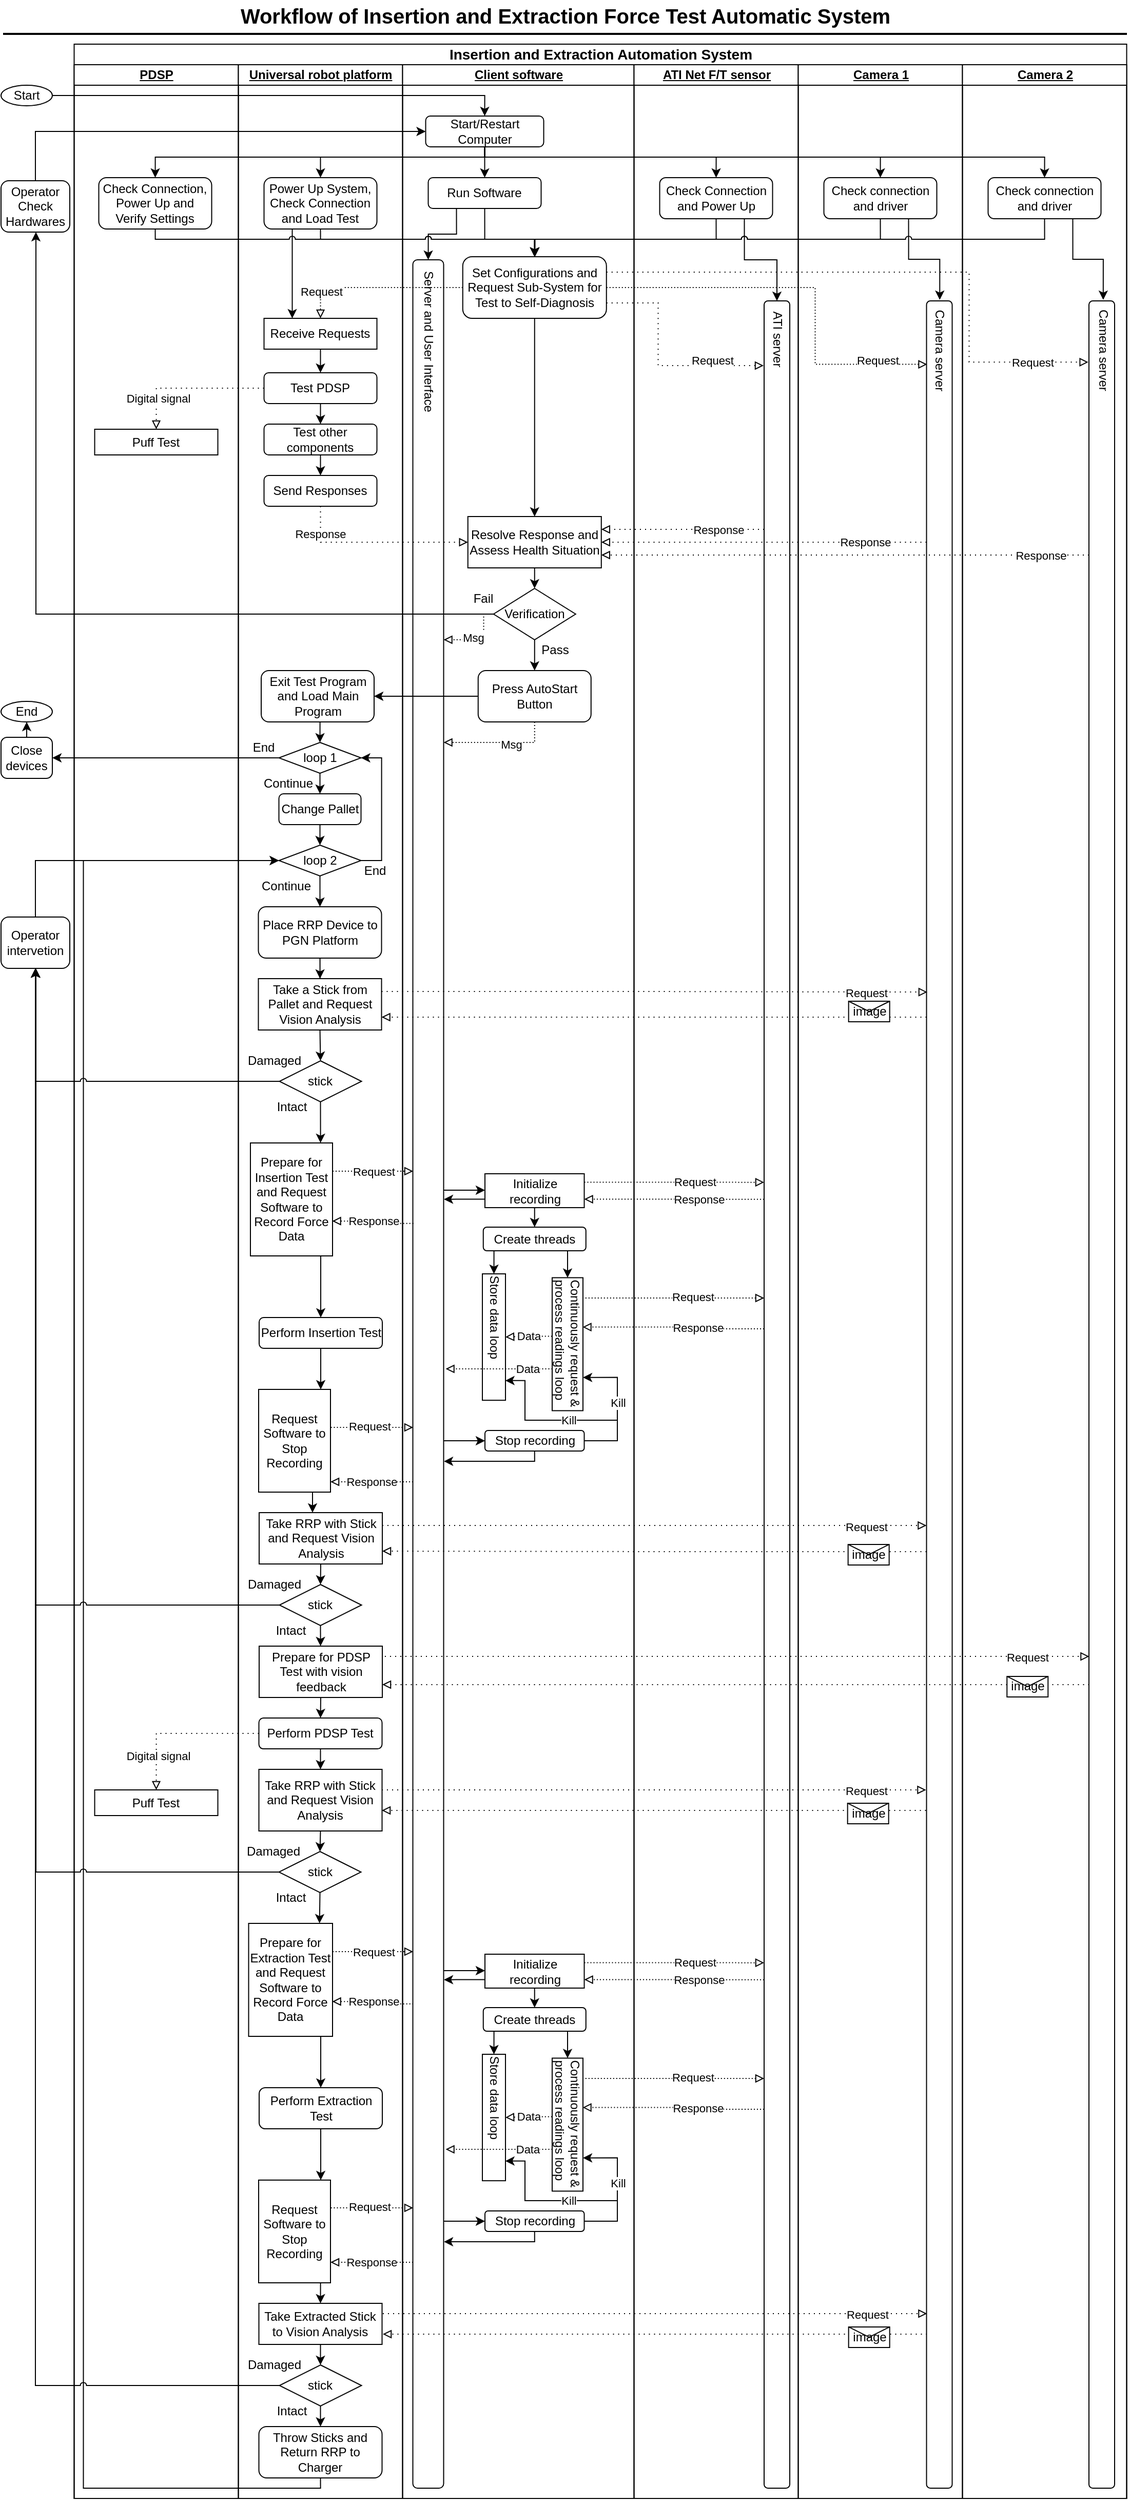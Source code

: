 <mxfile version="13.9.9" type="device"><diagram name="Page-1" id="74e2e168-ea6b-b213-b513-2b3c1d86103e"><mxGraphModel dx="1086" dy="806" grid="1" gridSize="10" guides="1" tooltips="1" connect="1" arrows="1" fold="1" page="1" pageScale="1" pageWidth="1100" pageHeight="850" background="#ffffff" math="0" shadow="0"><root><mxCell id="0"/><mxCell id="1" parent="0"/><mxCell id="77e6c97f196da883-1" value="&lt;font style=&quot;font-size: 14px&quot; face=&quot;Helvetica&quot;&gt;Insertion and Extraction  Automation System&lt;/font&gt;" style="swimlane;html=1;childLayout=stackLayout;startSize=20;rounded=0;shadow=0;labelBackgroundColor=none;strokeWidth=1;fontFamily=Verdana;fontSize=8;align=center;" parent="1" vertex="1"><mxGeometry x="71.25" y="50" width="1025.5" height="2390" as="geometry"/></mxCell><mxCell id="77e6c97f196da883-2" value="&lt;u&gt;PDSP&lt;/u&gt;" style="swimlane;html=1;startSize=20;" parent="77e6c97f196da883-1" vertex="1"><mxGeometry y="20" width="160" height="2370" as="geometry"/></mxCell><mxCell id="qqKhCwJ5Ag4aTalB1Izn-44" value="Check Connection, Power Up and Verify Settings" style="rounded=1;whiteSpace=wrap;html=1;" parent="77e6c97f196da883-2" vertex="1"><mxGeometry x="24" y="110" width="110" height="50" as="geometry"/></mxCell><mxCell id="qqKhCwJ5Ag4aTalB1Izn-125" value="Puff Test" style="rounded=0;whiteSpace=wrap;html=1;" parent="77e6c97f196da883-2" vertex="1"><mxGeometry x="20" y="355" width="120" height="25" as="geometry"/></mxCell><mxCell id="qqKhCwJ5Ag4aTalB1Izn-556" value="Puff Test" style="rounded=0;whiteSpace=wrap;html=1;" parent="77e6c97f196da883-2" vertex="1"><mxGeometry x="20" y="1680" width="120" height="25" as="geometry"/></mxCell><mxCell id="77e6c97f196da883-3" value="&lt;u&gt;Universal robot platform&lt;/u&gt;" style="swimlane;html=1;startSize=20;" parent="77e6c97f196da883-1" vertex="1"><mxGeometry x="160" y="20" width="160" height="2370" as="geometry"/></mxCell><mxCell id="qqKhCwJ5Ag4aTalB1Izn-39" value="Power Up System, Check Connection and Load Test" style="rounded=1;whiteSpace=wrap;html=1;" parent="77e6c97f196da883-3" vertex="1"><mxGeometry x="25" y="110" width="110" height="50" as="geometry"/></mxCell><mxCell id="qqKhCwJ5Ag4aTalB1Izn-157" style="edgeStyle=orthogonalEdgeStyle;rounded=0;orthogonalLoop=1;jettySize=auto;html=1;exitX=0.5;exitY=1;exitDx=0;exitDy=0;entryX=0.5;entryY=0;entryDx=0;entryDy=0;endArrow=classic;endFill=1;strokeWidth=1;" parent="77e6c97f196da883-3" source="qqKhCwJ5Ag4aTalB1Izn-107" target="qqKhCwJ5Ag4aTalB1Izn-156" edge="1"><mxGeometry relative="1" as="geometry"/></mxCell><mxCell id="qqKhCwJ5Ag4aTalB1Izn-107" value="Receive Requests" style="rounded=0;whiteSpace=wrap;html=1;" parent="77e6c97f196da883-3" vertex="1"><mxGeometry x="25" y="247" width="110" height="30" as="geometry"/></mxCell><mxCell id="qqKhCwJ5Ag4aTalB1Izn-159" style="edgeStyle=orthogonalEdgeStyle;rounded=0;orthogonalLoop=1;jettySize=auto;html=1;exitX=0.5;exitY=1;exitDx=0;exitDy=0;entryX=0.5;entryY=0;entryDx=0;entryDy=0;endArrow=classic;endFill=1;strokeWidth=1;" parent="77e6c97f196da883-3" source="qqKhCwJ5Ag4aTalB1Izn-156" target="qqKhCwJ5Ag4aTalB1Izn-158" edge="1"><mxGeometry relative="1" as="geometry"/></mxCell><mxCell id="qqKhCwJ5Ag4aTalB1Izn-156" value="Test PDSP" style="rounded=1;whiteSpace=wrap;html=1;" parent="77e6c97f196da883-3" vertex="1"><mxGeometry x="25" y="300" width="110" height="30" as="geometry"/></mxCell><mxCell id="qqKhCwJ5Ag4aTalB1Izn-166" style="edgeStyle=orthogonalEdgeStyle;rounded=0;orthogonalLoop=1;jettySize=auto;html=1;exitX=0.5;exitY=1;exitDx=0;exitDy=0;entryX=0.5;entryY=0;entryDx=0;entryDy=0;endArrow=classic;endFill=1;strokeWidth=1;" parent="77e6c97f196da883-3" source="qqKhCwJ5Ag4aTalB1Izn-158" target="qqKhCwJ5Ag4aTalB1Izn-165" edge="1"><mxGeometry relative="1" as="geometry"/></mxCell><mxCell id="qqKhCwJ5Ag4aTalB1Izn-158" value="Test other components" style="rounded=1;whiteSpace=wrap;html=1;" parent="77e6c97f196da883-3" vertex="1"><mxGeometry x="25" y="350" width="110" height="30" as="geometry"/></mxCell><mxCell id="qqKhCwJ5Ag4aTalB1Izn-165" value="Send Responses" style="rounded=1;whiteSpace=wrap;html=1;" parent="77e6c97f196da883-3" vertex="1"><mxGeometry x="25" y="400" width="110" height="30" as="geometry"/></mxCell><mxCell id="qqKhCwJ5Ag4aTalB1Izn-190" style="edgeStyle=orthogonalEdgeStyle;rounded=0;orthogonalLoop=1;jettySize=auto;html=1;exitX=0.5;exitY=1;exitDx=0;exitDy=0;entryX=0.5;entryY=0;entryDx=0;entryDy=0;endArrow=classic;endFill=1;strokeWidth=1;" parent="77e6c97f196da883-3" source="qqKhCwJ5Ag4aTalB1Izn-180" target="qqKhCwJ5Ag4aTalB1Izn-16" edge="1"><mxGeometry relative="1" as="geometry"/></mxCell><mxCell id="qqKhCwJ5Ag4aTalB1Izn-180" value="Exit Test Program and Load Main Program" style="rounded=1;whiteSpace=wrap;html=1;" parent="77e6c97f196da883-3" vertex="1"><mxGeometry x="22.25" y="590" width="110" height="50" as="geometry"/></mxCell><mxCell id="qqKhCwJ5Ag4aTalB1Izn-16" value="loop 1" style="rhombus;whiteSpace=wrap;html=1;" parent="77e6c97f196da883-3" vertex="1"><mxGeometry x="39.5" y="660" width="80" height="30" as="geometry"/></mxCell><mxCell id="qqKhCwJ5Ag4aTalB1Izn-23" style="edgeStyle=orthogonalEdgeStyle;rounded=0;orthogonalLoop=1;jettySize=auto;html=1;exitX=1;exitY=0.5;exitDx=0;exitDy=0;entryX=1;entryY=0.5;entryDx=0;entryDy=0;strokeWidth=1;" parent="77e6c97f196da883-3" source="qqKhCwJ5Ag4aTalB1Izn-17" target="qqKhCwJ5Ag4aTalB1Izn-16" edge="1"><mxGeometry relative="1" as="geometry"/></mxCell><mxCell id="qqKhCwJ5Ag4aTalB1Izn-343" style="edgeStyle=orthogonalEdgeStyle;rounded=0;orthogonalLoop=1;jettySize=auto;html=1;exitX=0.5;exitY=1;exitDx=0;exitDy=0;entryX=0.5;entryY=0;entryDx=0;entryDy=0;endArrow=classic;endFill=1;strokeWidth=1;" parent="77e6c97f196da883-3" source="qqKhCwJ5Ag4aTalB1Izn-17" target="qqKhCwJ5Ag4aTalB1Izn-277" edge="1"><mxGeometry relative="1" as="geometry"/></mxCell><mxCell id="qqKhCwJ5Ag4aTalB1Izn-17" value="loop 2" style="rhombus;whiteSpace=wrap;html=1;" parent="77e6c97f196da883-3" vertex="1"><mxGeometry x="39.5" y="760" width="80" height="30" as="geometry"/></mxCell><mxCell id="qqKhCwJ5Ag4aTalB1Izn-26" value="End" style="text;html=1;strokeColor=none;fillColor=none;align=center;verticalAlign=middle;whiteSpace=wrap;rounded=0;" parent="77e6c97f196da883-3" vertex="1"><mxGeometry x="122" y="780" width="23" height="10" as="geometry"/></mxCell><mxCell id="qqKhCwJ5Ag4aTalB1Izn-27" value="Continue" style="text;html=1;strokeColor=none;fillColor=none;align=center;verticalAlign=middle;whiteSpace=wrap;rounded=0;" parent="77e6c97f196da883-3" vertex="1"><mxGeometry x="23.5" y="690" width="50" height="20" as="geometry"/></mxCell><mxCell id="qqKhCwJ5Ag4aTalB1Izn-29" value="Continue" style="text;html=1;strokeColor=none;fillColor=none;align=center;verticalAlign=middle;whiteSpace=wrap;rounded=0;" parent="77e6c97f196da883-3" vertex="1"><mxGeometry x="22" y="790" width="50" height="20" as="geometry"/></mxCell><mxCell id="qqKhCwJ5Ag4aTalB1Izn-33" style="edgeStyle=orthogonalEdgeStyle;rounded=0;orthogonalLoop=1;jettySize=auto;html=1;exitX=0.5;exitY=1;exitDx=0;exitDy=0;entryX=0.5;entryY=0;entryDx=0;entryDy=0;strokeWidth=1;" parent="77e6c97f196da883-3" source="qqKhCwJ5Ag4aTalB1Izn-31" target="qqKhCwJ5Ag4aTalB1Izn-17" edge="1"><mxGeometry relative="1" as="geometry"/></mxCell><mxCell id="qqKhCwJ5Ag4aTalB1Izn-31" value="Change Pallet" style="rounded=1;whiteSpace=wrap;html=1;" parent="77e6c97f196da883-3" vertex="1"><mxGeometry x="39.5" y="710" width="80" height="30" as="geometry"/></mxCell><mxCell id="qqKhCwJ5Ag4aTalB1Izn-32" style="edgeStyle=orthogonalEdgeStyle;rounded=0;orthogonalLoop=1;jettySize=auto;html=1;exitX=0.5;exitY=1;exitDx=0;exitDy=0;entryX=0.5;entryY=0;entryDx=0;entryDy=0;strokeWidth=1;" parent="77e6c97f196da883-3" source="qqKhCwJ5Ag4aTalB1Izn-16" target="qqKhCwJ5Ag4aTalB1Izn-31" edge="1"><mxGeometry relative="1" as="geometry"/></mxCell><mxCell id="qqKhCwJ5Ag4aTalB1Izn-420" style="edgeStyle=orthogonalEdgeStyle;rounded=0;orthogonalLoop=1;jettySize=auto;html=1;exitX=0.5;exitY=1;exitDx=0;exitDy=0;endArrow=classic;endFill=1;strokeWidth=1;" parent="77e6c97f196da883-3" source="qqKhCwJ5Ag4aTalB1Izn-36" target="qqKhCwJ5Ag4aTalB1Izn-341" edge="1"><mxGeometry relative="1" as="geometry"><Array as="points"><mxPoint x="80.25" y="1290"/><mxPoint x="80.25" y="1290"/></Array></mxGeometry></mxCell><mxCell id="qqKhCwJ5Ag4aTalB1Izn-36" value="Perform Insertion Test" style="rounded=1;whiteSpace=wrap;html=1;" parent="77e6c97f196da883-3" vertex="1"><mxGeometry x="20.25" y="1220" width="120" height="30" as="geometry"/></mxCell><mxCell id="qqKhCwJ5Ag4aTalB1Izn-25" value="End" style="text;html=1;strokeColor=none;fillColor=none;align=center;verticalAlign=middle;whiteSpace=wrap;rounded=0;" parent="77e6c97f196da883-3" vertex="1"><mxGeometry x="9.5" y="660" width="30" height="10" as="geometry"/></mxCell><mxCell id="qqKhCwJ5Ag4aTalB1Izn-345" style="edgeStyle=orthogonalEdgeStyle;rounded=0;orthogonalLoop=1;jettySize=auto;html=1;exitX=0.5;exitY=1;exitDx=0;exitDy=0;endArrow=classic;endFill=1;strokeWidth=1;" parent="77e6c97f196da883-3" source="qqKhCwJ5Ag4aTalB1Izn-277" target="qqKhCwJ5Ag4aTalB1Izn-344" edge="1"><mxGeometry relative="1" as="geometry"/></mxCell><mxCell id="qqKhCwJ5Ag4aTalB1Izn-277" value="Place RRP Device to PGN Platform" style="rounded=1;whiteSpace=wrap;html=1;" parent="77e6c97f196da883-3" vertex="1"><mxGeometry x="19.5" y="820" width="120" height="50" as="geometry"/></mxCell><mxCell id="qqKhCwJ5Ag4aTalB1Izn-281" style="edgeStyle=orthogonalEdgeStyle;rounded=0;orthogonalLoop=1;jettySize=auto;html=1;endArrow=classic;endFill=1;strokeWidth=1;" parent="77e6c97f196da883-3" source="qqKhCwJ5Ag4aTalB1Izn-279" target="qqKhCwJ5Ag4aTalB1Izn-36" edge="1"><mxGeometry relative="1" as="geometry"><Array as="points"><mxPoint x="80.25" y="1170"/><mxPoint x="80.25" y="1170"/></Array></mxGeometry></mxCell><mxCell id="qqKhCwJ5Ag4aTalB1Izn-279" value="Prepare for Insertion Test and Request Software to Record Force Data" style="rounded=0;whiteSpace=wrap;html=1;" parent="77e6c97f196da883-3" vertex="1"><mxGeometry x="11.75" y="1050" width="80" height="110" as="geometry"/></mxCell><mxCell id="qqKhCwJ5Ag4aTalB1Izn-452" style="edgeStyle=orthogonalEdgeStyle;rounded=0;jumpStyle=arc;orthogonalLoop=1;jettySize=auto;html=1;exitX=0.75;exitY=1;exitDx=0;exitDy=0;endArrow=classic;endFill=1;strokeWidth=1;" parent="77e6c97f196da883-3" source="qqKhCwJ5Ag4aTalB1Izn-341" target="qqKhCwJ5Ag4aTalB1Izn-451" edge="1"><mxGeometry relative="1" as="geometry"><Array as="points"><mxPoint x="72.25" y="1420"/></Array></mxGeometry></mxCell><mxCell id="qqKhCwJ5Ag4aTalB1Izn-341" value="Request Software to Stop Recording" style="rounded=0;whiteSpace=wrap;html=1;" parent="77e6c97f196da883-3" vertex="1"><mxGeometry x="19.75" y="1290" width="70" height="100.03" as="geometry"/></mxCell><mxCell id="qqKhCwJ5Ag4aTalB1Izn-464" style="edgeStyle=orthogonalEdgeStyle;rounded=0;jumpStyle=arc;orthogonalLoop=1;jettySize=auto;html=1;exitX=0.5;exitY=1;exitDx=0;exitDy=0;entryX=0.5;entryY=0;entryDx=0;entryDy=0;endArrow=classic;endFill=1;strokeWidth=1;" parent="77e6c97f196da883-3" source="qqKhCwJ5Ag4aTalB1Izn-344" target="qqKhCwJ5Ag4aTalB1Izn-358" edge="1"><mxGeometry relative="1" as="geometry"/></mxCell><mxCell id="qqKhCwJ5Ag4aTalB1Izn-344" value="Take a Stick from Pallet and Request Vision Analysis" style="rounded=0;whiteSpace=wrap;html=1;" parent="77e6c97f196da883-3" vertex="1"><mxGeometry x="19.5" y="890" width="120" height="50" as="geometry"/></mxCell><mxCell id="qqKhCwJ5Ag4aTalB1Izn-368" style="edgeStyle=orthogonalEdgeStyle;rounded=0;orthogonalLoop=1;jettySize=auto;html=1;exitX=0.5;exitY=1;exitDx=0;exitDy=0;endArrow=classic;endFill=1;strokeWidth=1;" parent="77e6c97f196da883-3" source="qqKhCwJ5Ag4aTalB1Izn-358" target="qqKhCwJ5Ag4aTalB1Izn-279" edge="1"><mxGeometry relative="1" as="geometry"><Array as="points"><mxPoint x="80.25" y="1040"/><mxPoint x="80.25" y="1040"/></Array></mxGeometry></mxCell><mxCell id="qqKhCwJ5Ag4aTalB1Izn-358" value="stick" style="rhombus;whiteSpace=wrap;html=1;rounded=0;shadow=0;sketch=0;fillColor=#ffffff;gradientColor=none;" parent="77e6c97f196da883-3" vertex="1"><mxGeometry x="40" y="970" width="80" height="40" as="geometry"/></mxCell><mxCell id="qqKhCwJ5Ag4aTalB1Izn-364" value="Damaged" style="text;html=1;strokeColor=none;fillColor=none;align=center;verticalAlign=middle;whiteSpace=wrap;rounded=0;" parent="77e6c97f196da883-3" vertex="1"><mxGeometry x="19.75" y="960" width="30.5" height="20" as="geometry"/></mxCell><mxCell id="qqKhCwJ5Ag4aTalB1Izn-365" value="Intact" style="text;html=1;strokeColor=none;fillColor=none;align=center;verticalAlign=middle;whiteSpace=wrap;rounded=0;" parent="77e6c97f196da883-3" vertex="1"><mxGeometry x="40.25" y="1010" width="23" height="10" as="geometry"/></mxCell><mxCell id="qqKhCwJ5Ag4aTalB1Izn-482" style="edgeStyle=orthogonalEdgeStyle;rounded=0;jumpStyle=arc;orthogonalLoop=1;jettySize=auto;html=1;exitX=0.5;exitY=1;exitDx=0;exitDy=0;entryX=0.5;entryY=0;entryDx=0;entryDy=0;endArrow=classic;endFill=1;strokeWidth=1;" parent="77e6c97f196da883-3" source="qqKhCwJ5Ag4aTalB1Izn-451" target="qqKhCwJ5Ag4aTalB1Izn-479" edge="1"><mxGeometry relative="1" as="geometry"/></mxCell><mxCell id="qqKhCwJ5Ag4aTalB1Izn-451" value="Take RRP with Stick and Request Vision Analysis" style="rounded=0;whiteSpace=wrap;html=1;" parent="77e6c97f196da883-3" vertex="1"><mxGeometry x="20.25" y="1410" width="120" height="50" as="geometry"/></mxCell><mxCell id="qqKhCwJ5Ag4aTalB1Izn-476" style="edgeStyle=orthogonalEdgeStyle;rounded=0;jumpStyle=arc;orthogonalLoop=1;jettySize=auto;html=1;exitX=0.5;exitY=1;exitDx=0;exitDy=0;entryX=0.5;entryY=0;entryDx=0;entryDy=0;endArrow=classic;endFill=1;strokeWidth=1;" parent="77e6c97f196da883-3" source="qqKhCwJ5Ag4aTalB1Izn-469" target="qqKhCwJ5Ag4aTalB1Izn-475" edge="1"><mxGeometry relative="1" as="geometry"/></mxCell><mxCell id="qqKhCwJ5Ag4aTalB1Izn-469" value="Prepare for PDSP Test with vision feedback" style="rounded=0;whiteSpace=wrap;html=1;" parent="77e6c97f196da883-3" vertex="1"><mxGeometry x="20.25" y="1540" width="120" height="50" as="geometry"/></mxCell><mxCell id="qqKhCwJ5Ag4aTalB1Izn-478" style="edgeStyle=orthogonalEdgeStyle;rounded=0;jumpStyle=arc;orthogonalLoop=1;jettySize=auto;html=1;exitX=0.5;exitY=1;exitDx=0;exitDy=0;entryX=0.5;entryY=0;entryDx=0;entryDy=0;endArrow=classic;endFill=1;strokeWidth=1;" parent="77e6c97f196da883-3" source="qqKhCwJ5Ag4aTalB1Izn-475" target="qqKhCwJ5Ag4aTalB1Izn-477" edge="1"><mxGeometry relative="1" as="geometry"/></mxCell><mxCell id="qqKhCwJ5Ag4aTalB1Izn-475" value="Perform PDSP Test" style="rounded=1;whiteSpace=wrap;html=1;" parent="77e6c97f196da883-3" vertex="1"><mxGeometry x="20" y="1610" width="120" height="30.03" as="geometry"/></mxCell><mxCell id="qqKhCwJ5Ag4aTalB1Izn-513" style="edgeStyle=orthogonalEdgeStyle;rounded=0;jumpStyle=arc;orthogonalLoop=1;jettySize=auto;html=1;exitX=0.5;exitY=1;exitDx=0;exitDy=0;entryX=0.5;entryY=0;entryDx=0;entryDy=0;endArrow=classic;endFill=1;strokeWidth=1;" parent="77e6c97f196da883-3" source="qqKhCwJ5Ag4aTalB1Izn-477" target="qqKhCwJ5Ag4aTalB1Izn-510" edge="1"><mxGeometry relative="1" as="geometry"/></mxCell><mxCell id="qqKhCwJ5Ag4aTalB1Izn-477" value="Take RRP with Stick and Request Vision Analysis" style="rounded=0;whiteSpace=wrap;html=1;" parent="77e6c97f196da883-3" vertex="1"><mxGeometry x="20" y="1660" width="120" height="60" as="geometry"/></mxCell><mxCell id="qqKhCwJ5Ag4aTalB1Izn-483" style="edgeStyle=orthogonalEdgeStyle;rounded=0;jumpStyle=arc;orthogonalLoop=1;jettySize=auto;html=1;exitX=0.5;exitY=1;exitDx=0;exitDy=0;endArrow=classic;endFill=1;strokeWidth=1;" parent="77e6c97f196da883-3" source="qqKhCwJ5Ag4aTalB1Izn-479" target="qqKhCwJ5Ag4aTalB1Izn-469" edge="1"><mxGeometry relative="1" as="geometry"/></mxCell><mxCell id="qqKhCwJ5Ag4aTalB1Izn-479" value="stick" style="rhombus;whiteSpace=wrap;html=1;rounded=0;shadow=0;sketch=0;fillColor=#ffffff;gradientColor=none;" parent="77e6c97f196da883-3" vertex="1"><mxGeometry x="40" y="1480" width="80" height="40" as="geometry"/></mxCell><mxCell id="qqKhCwJ5Ag4aTalB1Izn-480" value="Damaged" style="text;html=1;strokeColor=none;fillColor=none;align=center;verticalAlign=middle;whiteSpace=wrap;rounded=0;" parent="77e6c97f196da883-3" vertex="1"><mxGeometry x="19.25" y="1470" width="30.5" height="20" as="geometry"/></mxCell><mxCell id="qqKhCwJ5Ag4aTalB1Izn-481" value="Intact" style="text;html=1;strokeColor=none;fillColor=none;align=center;verticalAlign=middle;whiteSpace=wrap;rounded=0;" parent="77e6c97f196da883-3" vertex="1"><mxGeometry x="39.75" y="1520" width="23" height="10" as="geometry"/></mxCell><mxCell id="qqKhCwJ5Ag4aTalB1Izn-540" style="edgeStyle=orthogonalEdgeStyle;rounded=0;jumpStyle=arc;orthogonalLoop=1;jettySize=auto;html=1;exitX=0.5;exitY=1;exitDx=0;exitDy=0;entryX=0.845;entryY=-0.001;entryDx=0;entryDy=0;entryPerimeter=0;endArrow=classic;endFill=1;strokeWidth=1;" parent="77e6c97f196da883-3" source="qqKhCwJ5Ag4aTalB1Izn-510" target="qqKhCwJ5Ag4aTalB1Izn-533" edge="1"><mxGeometry relative="1" as="geometry"/></mxCell><mxCell id="qqKhCwJ5Ag4aTalB1Izn-510" value="stick" style="rhombus;whiteSpace=wrap;html=1;rounded=0;shadow=0;sketch=0;fillColor=#ffffff;gradientColor=none;" parent="77e6c97f196da883-3" vertex="1"><mxGeometry x="39.5" y="1740" width="80" height="40" as="geometry"/></mxCell><mxCell id="qqKhCwJ5Ag4aTalB1Izn-511" value="Damaged" style="text;html=1;strokeColor=none;fillColor=none;align=center;verticalAlign=middle;whiteSpace=wrap;rounded=0;" parent="77e6c97f196da883-3" vertex="1"><mxGeometry x="18.75" y="1730" width="30.5" height="20" as="geometry"/></mxCell><mxCell id="qqKhCwJ5Ag4aTalB1Izn-512" value="Intact" style="text;html=1;strokeColor=none;fillColor=none;align=center;verticalAlign=middle;whiteSpace=wrap;rounded=0;" parent="77e6c97f196da883-3" vertex="1"><mxGeometry x="39.25" y="1780" width="23" height="10" as="geometry"/></mxCell><mxCell id="qqKhCwJ5Ag4aTalB1Izn-531" value="Perform Extraction Test" style="rounded=1;whiteSpace=wrap;html=1;" parent="77e6c97f196da883-3" vertex="1"><mxGeometry x="20.25" y="1970" width="120" height="40" as="geometry"/></mxCell><mxCell id="qqKhCwJ5Ag4aTalB1Izn-532" style="edgeStyle=orthogonalEdgeStyle;rounded=0;orthogonalLoop=1;jettySize=auto;html=1;endArrow=classic;endFill=1;strokeWidth=1;" parent="77e6c97f196da883-3" source="qqKhCwJ5Ag4aTalB1Izn-533" target="qqKhCwJ5Ag4aTalB1Izn-531" edge="1"><mxGeometry relative="1" as="geometry"><Array as="points"><mxPoint x="80.25" y="1930"/><mxPoint x="80.25" y="1930"/></Array></mxGeometry></mxCell><mxCell id="qqKhCwJ5Ag4aTalB1Izn-533" value="Prepare for Extraction Test and Request Software to Record Force Data" style="rounded=0;whiteSpace=wrap;html=1;" parent="77e6c97f196da883-3" vertex="1"><mxGeometry x="10" y="1810" width="81.75" height="110" as="geometry"/></mxCell><mxCell id="qqKhCwJ5Ag4aTalB1Izn-542" style="edgeStyle=orthogonalEdgeStyle;rounded=0;jumpStyle=arc;orthogonalLoop=1;jettySize=auto;html=1;exitX=0.75;exitY=1;exitDx=0;exitDy=0;entryX=0.5;entryY=0;entryDx=0;entryDy=0;endArrow=classic;endFill=1;strokeWidth=1;" parent="77e6c97f196da883-3" source="qqKhCwJ5Ag4aTalB1Izn-534" target="qqKhCwJ5Ag4aTalB1Izn-541" edge="1"><mxGeometry relative="1" as="geometry"/></mxCell><mxCell id="qqKhCwJ5Ag4aTalB1Izn-534" value="Request Software to Stop Recording" style="rounded=0;whiteSpace=wrap;html=1;" parent="77e6c97f196da883-3" vertex="1"><mxGeometry x="19.75" y="2059.97" width="70" height="100.03" as="geometry"/></mxCell><mxCell id="qqKhCwJ5Ag4aTalB1Izn-530" style="edgeStyle=orthogonalEdgeStyle;rounded=0;orthogonalLoop=1;jettySize=auto;html=1;exitX=0.5;exitY=1;exitDx=0;exitDy=0;endArrow=classic;endFill=1;strokeWidth=1;" parent="77e6c97f196da883-3" source="qqKhCwJ5Ag4aTalB1Izn-531" target="qqKhCwJ5Ag4aTalB1Izn-534" edge="1"><mxGeometry relative="1" as="geometry"><Array as="points"><mxPoint x="80.25" y="2050"/><mxPoint x="80.25" y="2050"/></Array></mxGeometry></mxCell><mxCell id="qqKhCwJ5Ag4aTalB1Izn-535" value="Request" style="edgeStyle=orthogonalEdgeStyle;rounded=0;orthogonalLoop=1;jettySize=auto;html=1;exitX=1;exitY=0.25;exitDx=0;exitDy=0;endArrow=block;endFill=0;strokeWidth=1;dashed=1;dashPattern=1 2;" parent="77e6c97f196da883-3" source="qqKhCwJ5Ag4aTalB1Izn-533" edge="1"><mxGeometry x="0.025" relative="1" as="geometry"><mxPoint x="170.25" y="1837.514" as="targetPoint"/><Array as="points"><mxPoint x="162.25" y="1838"/><mxPoint x="162.25" y="1838"/></Array><mxPoint as="offset"/></mxGeometry></mxCell><mxCell id="qqKhCwJ5Ag4aTalB1Izn-536" value="Response" style="edgeStyle=orthogonalEdgeStyle;rounded=0;orthogonalLoop=1;jettySize=auto;html=1;exitX=0.011;exitY=0.309;exitDx=0;exitDy=0;entryX=0.997;entryY=0.692;entryDx=0;entryDy=0;dashed=1;dashPattern=1 2;endArrow=block;endFill=0;strokeWidth=1;entryPerimeter=0;exitPerimeter=0;" parent="77e6c97f196da883-3" target="qqKhCwJ5Ag4aTalB1Izn-533" edge="1"><mxGeometry x="0.005" relative="1" as="geometry"><mxPoint x="170.58" y="1888.39" as="sourcePoint"/><Array as="points"><mxPoint x="142.25" y="1888"/><mxPoint x="142.25" y="1886"/></Array><mxPoint as="offset"/></mxGeometry></mxCell><mxCell id="qqKhCwJ5Ag4aTalB1Izn-537" value="Response" style="endArrow=block;html=1;strokeWidth=1;edgeStyle=orthogonalEdgeStyle;rounded=0;endFill=0;dashed=1;dashPattern=1 2;" parent="77e6c97f196da883-3" target="qqKhCwJ5Ag4aTalB1Izn-534" edge="1"><mxGeometry width="50" height="50" relative="1" as="geometry"><mxPoint x="170.25" y="2140.029" as="sourcePoint"/><mxPoint x="30.75" y="2080" as="targetPoint"/><Array as="points"><mxPoint x="129.25" y="2140"/><mxPoint x="129.25" y="2140"/></Array></mxGeometry></mxCell><mxCell id="qqKhCwJ5Ag4aTalB1Izn-538" style="edgeStyle=orthogonalEdgeStyle;rounded=0;orthogonalLoop=1;jettySize=auto;html=1;endArrow=block;endFill=0;strokeWidth=1;dashed=1;dashPattern=1 2;" parent="77e6c97f196da883-3" edge="1"><mxGeometry relative="1" as="geometry"><mxPoint x="170.25" y="2087" as="targetPoint"/><mxPoint x="90" y="2087" as="sourcePoint"/><Array as="points"><mxPoint x="152" y="2087"/><mxPoint x="152" y="2087"/></Array></mxGeometry></mxCell><mxCell id="qqKhCwJ5Ag4aTalB1Izn-539" value="Request" style="edgeLabel;html=1;align=center;verticalAlign=middle;resizable=0;points=[];" parent="qqKhCwJ5Ag4aTalB1Izn-538" vertex="1" connectable="0"><mxGeometry x="-0.075" y="1" relative="1" as="geometry"><mxPoint as="offset"/></mxGeometry></mxCell><mxCell id="qqKhCwJ5Ag4aTalB1Izn-550" style="edgeStyle=orthogonalEdgeStyle;rounded=0;jumpStyle=arc;orthogonalLoop=1;jettySize=auto;html=1;exitX=0.5;exitY=1;exitDx=0;exitDy=0;entryX=0.5;entryY=0;entryDx=0;entryDy=0;endArrow=classic;endFill=1;strokeWidth=1;" parent="77e6c97f196da883-3" source="qqKhCwJ5Ag4aTalB1Izn-541" target="qqKhCwJ5Ag4aTalB1Izn-547" edge="1"><mxGeometry relative="1" as="geometry"/></mxCell><mxCell id="qqKhCwJ5Ag4aTalB1Izn-541" value="Take Extracted Stick to Vision Analysis" style="rounded=0;whiteSpace=wrap;html=1;" parent="77e6c97f196da883-3" vertex="1"><mxGeometry x="20" y="2180" width="120" height="40" as="geometry"/></mxCell><mxCell id="qqKhCwJ5Ag4aTalB1Izn-554" style="edgeStyle=orthogonalEdgeStyle;rounded=0;jumpStyle=arc;orthogonalLoop=1;jettySize=auto;html=1;exitX=0.5;exitY=1;exitDx=0;exitDy=0;entryX=0.5;entryY=0;entryDx=0;entryDy=0;endArrow=classic;endFill=1;strokeWidth=1;" parent="77e6c97f196da883-3" source="qqKhCwJ5Ag4aTalB1Izn-547" target="qqKhCwJ5Ag4aTalB1Izn-553" edge="1"><mxGeometry relative="1" as="geometry"/></mxCell><mxCell id="qqKhCwJ5Ag4aTalB1Izn-547" value="stick" style="rhombus;whiteSpace=wrap;html=1;rounded=0;shadow=0;sketch=0;fillColor=#ffffff;gradientColor=none;" parent="77e6c97f196da883-3" vertex="1"><mxGeometry x="40" y="2240" width="80" height="40" as="geometry"/></mxCell><mxCell id="qqKhCwJ5Ag4aTalB1Izn-548" value="Damaged" style="text;html=1;strokeColor=none;fillColor=none;align=center;verticalAlign=middle;whiteSpace=wrap;rounded=0;" parent="77e6c97f196da883-3" vertex="1"><mxGeometry x="20" y="2230" width="30.5" height="20" as="geometry"/></mxCell><mxCell id="qqKhCwJ5Ag4aTalB1Izn-549" value="Intact" style="text;html=1;strokeColor=none;fillColor=none;align=center;verticalAlign=middle;whiteSpace=wrap;rounded=0;" parent="77e6c97f196da883-3" vertex="1"><mxGeometry x="40.5" y="2280" width="23" height="10" as="geometry"/></mxCell><mxCell id="qqKhCwJ5Ag4aTalB1Izn-555" style="edgeStyle=orthogonalEdgeStyle;rounded=0;jumpStyle=arc;orthogonalLoop=1;jettySize=auto;html=1;exitX=0.5;exitY=1;exitDx=0;exitDy=0;entryX=0;entryY=0.5;entryDx=0;entryDy=0;endArrow=classic;endFill=1;strokeWidth=1;" parent="77e6c97f196da883-3" source="qqKhCwJ5Ag4aTalB1Izn-553" target="qqKhCwJ5Ag4aTalB1Izn-17" edge="1"><mxGeometry relative="1" as="geometry"><Array as="points"><mxPoint x="80" y="2360"/><mxPoint x="-151" y="2360"/><mxPoint x="-151" y="775"/></Array></mxGeometry></mxCell><mxCell id="qqKhCwJ5Ag4aTalB1Izn-553" value="Throw Sticks and Return RRP to Charger" style="rounded=1;whiteSpace=wrap;html=1;" parent="77e6c97f196da883-3" vertex="1"><mxGeometry x="20" y="2300" width="120" height="50" as="geometry"/></mxCell><mxCell id="qqKhCwJ5Ag4aTalB1Izn-560" style="edgeStyle=orthogonalEdgeStyle;rounded=0;jumpStyle=arc;orthogonalLoop=1;jettySize=auto;html=1;exitX=0.25;exitY=1;exitDx=0;exitDy=0;entryX=0.25;entryY=0;entryDx=0;entryDy=0;endArrow=classic;endFill=1;strokeWidth=1;" parent="77e6c97f196da883-3" source="qqKhCwJ5Ag4aTalB1Izn-39" target="qqKhCwJ5Ag4aTalB1Izn-107" edge="1"><mxGeometry relative="1" as="geometry"/></mxCell><mxCell id="77e6c97f196da883-4" value="&lt;u&gt;Client software&lt;/u&gt;" style="swimlane;html=1;startSize=20;rounded=0;swimlaneLine=1;" parent="77e6c97f196da883-1" vertex="1"><mxGeometry x="320" y="20" width="225.5" height="2370" as="geometry"/></mxCell><mxCell id="qqKhCwJ5Ag4aTalB1Izn-565" style="edgeStyle=orthogonalEdgeStyle;rounded=0;jumpStyle=arc;orthogonalLoop=1;jettySize=auto;html=1;exitX=0.5;exitY=1;exitDx=0;exitDy=0;endArrow=classic;endFill=1;strokeWidth=1;" parent="77e6c97f196da883-4" source="qqKhCwJ5Ag4aTalB1Izn-40" target="qqKhCwJ5Ag4aTalB1Izn-38" edge="1"><mxGeometry relative="1" as="geometry"><Array as="points"><mxPoint x="80" y="170"/><mxPoint x="129" y="170"/></Array></mxGeometry></mxCell><mxCell id="qqKhCwJ5Ag4aTalB1Izn-571" style="edgeStyle=orthogonalEdgeStyle;rounded=0;jumpStyle=arc;orthogonalLoop=1;jettySize=auto;html=1;exitX=0.25;exitY=1;exitDx=0;exitDy=0;entryX=0.5;entryY=0;entryDx=0;entryDy=0;endArrow=classic;endFill=1;strokeWidth=1;" parent="77e6c97f196da883-4" source="qqKhCwJ5Ag4aTalB1Izn-40" target="qqKhCwJ5Ag4aTalB1Izn-407" edge="1"><mxGeometry relative="1" as="geometry"/></mxCell><mxCell id="qqKhCwJ5Ag4aTalB1Izn-40" value="Run Software" style="rounded=1;whiteSpace=wrap;html=1;" parent="77e6c97f196da883-4" vertex="1"><mxGeometry x="25.0" y="110" width="110" height="30" as="geometry"/></mxCell><mxCell id="qqKhCwJ5Ag4aTalB1Izn-136" style="edgeStyle=orthogonalEdgeStyle;rounded=0;orthogonalLoop=1;jettySize=auto;html=1;exitX=0.5;exitY=1;exitDx=0;exitDy=0;entryX=0.5;entryY=0;entryDx=0;entryDy=0;endArrow=classic;endFill=1;strokeWidth=1;" parent="77e6c97f196da883-4" source="qqKhCwJ5Ag4aTalB1Izn-53" target="qqKhCwJ5Ag4aTalB1Izn-40" edge="1"><mxGeometry relative="1" as="geometry"/></mxCell><mxCell id="qqKhCwJ5Ag4aTalB1Izn-53" value="Start/Restart Computer" style="rounded=1;whiteSpace=wrap;html=1;" parent="77e6c97f196da883-4" vertex="1"><mxGeometry x="22.5" y="50" width="115" height="30" as="geometry"/></mxCell><mxCell id="qqKhCwJ5Ag4aTalB1Izn-167" style="edgeStyle=orthogonalEdgeStyle;rounded=0;orthogonalLoop=1;jettySize=auto;html=1;exitX=0.5;exitY=1;exitDx=0;exitDy=0;endArrow=classic;endFill=1;strokeWidth=1;" parent="77e6c97f196da883-4" source="qqKhCwJ5Ag4aTalB1Izn-38" target="qqKhCwJ5Ag4aTalB1Izn-115" edge="1"><mxGeometry relative="1" as="geometry"/></mxCell><mxCell id="qqKhCwJ5Ag4aTalB1Izn-38" value="Set Configurations and Request Sub-System for Test to Self-Diagnosis" style="rounded=1;whiteSpace=wrap;html=1;" parent="77e6c97f196da883-4" vertex="1"><mxGeometry x="58.63" y="187" width="140" height="60" as="geometry"/></mxCell><mxCell id="qqKhCwJ5Ag4aTalB1Izn-177" style="edgeStyle=orthogonalEdgeStyle;rounded=0;orthogonalLoop=1;jettySize=auto;html=1;exitX=0.5;exitY=1;exitDx=0;exitDy=0;entryX=0.5;entryY=0;entryDx=0;entryDy=0;endArrow=classic;endFill=1;strokeWidth=1;" parent="77e6c97f196da883-4" source="qqKhCwJ5Ag4aTalB1Izn-115" target="qqKhCwJ5Ag4aTalB1Izn-176" edge="1"><mxGeometry relative="1" as="geometry"/></mxCell><mxCell id="qqKhCwJ5Ag4aTalB1Izn-115" value="Resolve Response and Assess Health Situation" style="rounded=0;whiteSpace=wrap;html=1;" parent="77e6c97f196da883-4" vertex="1"><mxGeometry x="63.63" y="440" width="130" height="50" as="geometry"/></mxCell><mxCell id="qqKhCwJ5Ag4aTalB1Izn-188" style="edgeStyle=orthogonalEdgeStyle;rounded=0;orthogonalLoop=1;jettySize=auto;html=1;exitX=0.5;exitY=1;exitDx=0;exitDy=0;entryX=0.5;entryY=0;entryDx=0;entryDy=0;endArrow=classic;endFill=1;strokeWidth=1;" parent="77e6c97f196da883-4" source="qqKhCwJ5Ag4aTalB1Izn-176" target="qqKhCwJ5Ag4aTalB1Izn-186" edge="1"><mxGeometry relative="1" as="geometry"/></mxCell><mxCell id="qqKhCwJ5Ag4aTalB1Izn-562" style="edgeStyle=orthogonalEdgeStyle;rounded=0;jumpStyle=arc;orthogonalLoop=1;jettySize=auto;html=1;exitX=0;exitY=0.5;exitDx=0;exitDy=0;endArrow=block;endFill=0;strokeWidth=1;dashed=1;dashPattern=1 2;" parent="77e6c97f196da883-4" source="qqKhCwJ5Ag4aTalB1Izn-176" target="qqKhCwJ5Ag4aTalB1Izn-407" edge="1"><mxGeometry relative="1" as="geometry"><Array as="points"><mxPoint x="79" y="535"/><mxPoint x="79" y="560"/></Array></mxGeometry></mxCell><mxCell id="qqKhCwJ5Ag4aTalB1Izn-563" value="Msg" style="edgeLabel;html=1;align=center;verticalAlign=middle;resizable=0;points=[];" parent="qqKhCwJ5Ag4aTalB1Izn-562" vertex="1" connectable="0"><mxGeometry x="0.221" y="-2" relative="1" as="geometry"><mxPoint as="offset"/></mxGeometry></mxCell><mxCell id="qqKhCwJ5Ag4aTalB1Izn-176" value="Verification" style="rhombus;whiteSpace=wrap;html=1;rounded=0;shadow=0;sketch=0;fillColor=#ffffff;gradientColor=none;" parent="77e6c97f196da883-4" vertex="1"><mxGeometry x="88.63" y="510" width="80" height="50" as="geometry"/></mxCell><mxCell id="qqKhCwJ5Ag4aTalB1Izn-182" value="Fail" style="text;html=1;strokeColor=none;fillColor=none;align=center;verticalAlign=middle;whiteSpace=wrap;rounded=0;shadow=0;sketch=0;" parent="77e6c97f196da883-4" vertex="1"><mxGeometry x="58.63" y="510" width="40" height="20" as="geometry"/></mxCell><mxCell id="qqKhCwJ5Ag4aTalB1Izn-183" value="Pass" style="text;html=1;strokeColor=none;fillColor=none;align=center;verticalAlign=middle;whiteSpace=wrap;rounded=0;shadow=0;sketch=0;" parent="77e6c97f196da883-4" vertex="1"><mxGeometry x="128.63" y="560" width="40" height="20" as="geometry"/></mxCell><mxCell id="qqKhCwJ5Ag4aTalB1Izn-559" style="edgeStyle=orthogonalEdgeStyle;rounded=0;jumpStyle=arc;orthogonalLoop=1;jettySize=auto;html=1;exitX=0.5;exitY=1;exitDx=0;exitDy=0;endArrow=block;endFill=0;strokeWidth=1;dashed=1;dashPattern=1 2;" parent="77e6c97f196da883-4" source="qqKhCwJ5Ag4aTalB1Izn-186" target="qqKhCwJ5Ag4aTalB1Izn-407" edge="1"><mxGeometry relative="1" as="geometry"><Array as="points"><mxPoint x="129" y="660"/><mxPoint x="40" y="660"/></Array></mxGeometry></mxCell><mxCell id="qqKhCwJ5Ag4aTalB1Izn-575" value="Msg" style="edgeLabel;html=1;align=center;verticalAlign=middle;resizable=0;points=[];" parent="qqKhCwJ5Ag4aTalB1Izn-559" vertex="1" connectable="0"><mxGeometry x="-0.213" y="2" relative="1" as="geometry"><mxPoint as="offset"/></mxGeometry></mxCell><mxCell id="qqKhCwJ5Ag4aTalB1Izn-186" value="Press AutoStart Button" style="rounded=1;whiteSpace=wrap;html=1;" parent="77e6c97f196da883-4" vertex="1"><mxGeometry x="73.63" y="590" width="110" height="50" as="geometry"/></mxCell><mxCell id="qqKhCwJ5Ag4aTalB1Izn-416" style="edgeStyle=orthogonalEdgeStyle;rounded=0;orthogonalLoop=1;jettySize=auto;html=1;exitX=0;exitY=0.75;exitDx=0;exitDy=0;endArrow=classic;endFill=1;strokeWidth=1;" parent="77e6c97f196da883-4" source="qqKhCwJ5Ag4aTalB1Izn-317" edge="1"><mxGeometry relative="1" as="geometry"><mxPoint x="40.25" y="1104.829" as="targetPoint"/><Array as="points"><mxPoint x="52.25" y="1105"/><mxPoint x="52.25" y="1105"/></Array></mxGeometry></mxCell><mxCell id="qqKhCwJ5Ag4aTalB1Izn-317" value="Initialize recording" style="rounded=0;whiteSpace=wrap;html=1;" parent="77e6c97f196da883-4" vertex="1"><mxGeometry x="80.25" y="1080" width="96.75" height="33" as="geometry"/></mxCell><mxCell id="qqKhCwJ5Ag4aTalB1Izn-396" value="Data" style="edgeStyle=orthogonalEdgeStyle;rounded=0;orthogonalLoop=1;jettySize=auto;html=1;dashed=1;dashPattern=1 2;endArrow=block;endFill=0;strokeWidth=1;exitX=0.44;exitY=1.003;exitDx=0;exitDy=0;exitPerimeter=0;entryX=0.5;entryY=0;entryDx=0;entryDy=0;" parent="77e6c97f196da883-4" source="qqKhCwJ5Ag4aTalB1Izn-338" target="qqKhCwJ5Ag4aTalB1Izn-339" edge="1"><mxGeometry x="0.004" relative="1" as="geometry"><mxPoint x="102" y="1214" as="targetPoint"/><Array as="points"><mxPoint x="122.25" y="1238"/></Array><mxPoint as="offset"/></mxGeometry></mxCell><mxCell id="qqKhCwJ5Ag4aTalB1Izn-338" value="Continuously request &amp;amp; process readings loop" style="rounded=0;whiteSpace=wrap;html=1;shadow=0;sketch=0;fillColor=#ffffff;gradientColor=none;rotation=90;align=left;" parent="77e6c97f196da883-4" vertex="1"><mxGeometry x="96" y="1230.97" width="129.5" height="30" as="geometry"/></mxCell><mxCell id="qqKhCwJ5Ag4aTalB1Izn-339" value="Store data loop" style="rounded=0;whiteSpace=wrap;html=1;shadow=0;sketch=0;fillColor=#ffffff;gradientColor=none;rotation=90;align=left;" parent="77e6c97f196da883-4" vertex="1"><mxGeometry x="27.45" y="1227.78" width="123.12" height="22.5" as="geometry"/></mxCell><mxCell id="qqKhCwJ5Ag4aTalB1Izn-428" style="edgeStyle=orthogonalEdgeStyle;rounded=0;orthogonalLoop=1;jettySize=auto;html=1;entryX=0;entryY=0.5;entryDx=0;entryDy=0;endArrow=classic;endFill=1;strokeWidth=1;" parent="77e6c97f196da883-4" target="qqKhCwJ5Ag4aTalB1Izn-427" edge="1"><mxGeometry relative="1" as="geometry"><mxPoint x="40.25" y="1340.029" as="sourcePoint"/><Array as="points"><mxPoint x="52.25" y="1340"/><mxPoint x="52.25" y="1340"/></Array></mxGeometry></mxCell><mxCell id="qqKhCwJ5Ag4aTalB1Izn-407" value="" style="rounded=1;whiteSpace=wrap;html=1;shadow=0;sketch=0;fillColor=#ffffff;gradientColor=none;" parent="77e6c97f196da883-4" vertex="1"><mxGeometry x="10" y="190" width="30" height="2170" as="geometry"/></mxCell><mxCell id="qqKhCwJ5Ag4aTalB1Izn-408" value="Server and User Interface" style="text;html=1;strokeColor=none;fillColor=none;align=center;verticalAlign=middle;whiteSpace=wrap;rounded=0;shadow=0;sketch=0;rotation=90;" parent="77e6c97f196da883-4" vertex="1"><mxGeometry x="-48.11" y="260" width="146.23" height="20" as="geometry"/></mxCell><mxCell id="qqKhCwJ5Ag4aTalB1Izn-411" style="edgeStyle=orthogonalEdgeStyle;rounded=0;orthogonalLoop=1;jettySize=auto;html=1;dashed=1;dashPattern=1 2;endArrow=block;endFill=0;strokeWidth=1;" parent="77e6c97f196da883-4" edge="1"><mxGeometry relative="1" as="geometry"><mxPoint x="146" y="1270" as="sourcePoint"/><mxPoint x="42" y="1270" as="targetPoint"/><Array as="points"><mxPoint x="52.25" y="1270"/></Array></mxGeometry></mxCell><mxCell id="qqKhCwJ5Ag4aTalB1Izn-412" value="Data" style="edgeLabel;html=1;align=center;verticalAlign=middle;resizable=0;points=[];" parent="qqKhCwJ5Ag4aTalB1Izn-411" vertex="1" connectable="0"><mxGeometry x="0.242" y="1" relative="1" as="geometry"><mxPoint x="40.08" y="-1.02" as="offset"/></mxGeometry></mxCell><mxCell id="qqKhCwJ5Ag4aTalB1Izn-413" value="" style="endArrow=classic;html=1;strokeWidth=1;edgeStyle=orthogonalEdgeStyle;rounded=0;endFill=1;" parent="77e6c97f196da883-4" target="qqKhCwJ5Ag4aTalB1Izn-317" edge="1"><mxGeometry width="50" height="50" relative="1" as="geometry"><mxPoint x="40" y="1096" as="sourcePoint"/><mxPoint x="72" y="1097" as="targetPoint"/><Array as="points"><mxPoint x="40.25" y="1096"/></Array></mxGeometry></mxCell><mxCell id="qqKhCwJ5Ag4aTalB1Izn-458" style="edgeStyle=orthogonalEdgeStyle;rounded=0;jumpStyle=arc;orthogonalLoop=1;jettySize=auto;html=1;exitX=1;exitY=0.5;exitDx=0;exitDy=0;entryX=0.75;entryY=0;entryDx=0;entryDy=0;endArrow=classic;endFill=1;strokeWidth=1;" parent="77e6c97f196da883-4" source="qqKhCwJ5Ag4aTalB1Izn-427" target="qqKhCwJ5Ag4aTalB1Izn-338" edge="1"><mxGeometry relative="1" as="geometry"><Array as="points"><mxPoint x="209.25" y="1340"/><mxPoint x="209.25" y="1278"/></Array></mxGeometry></mxCell><mxCell id="qqKhCwJ5Ag4aTalB1Izn-460" value="Kill" style="edgeLabel;html=1;align=center;verticalAlign=middle;resizable=0;points=[];" parent="qqKhCwJ5Ag4aTalB1Izn-458" vertex="1" connectable="0"><mxGeometry x="0.095" relative="1" as="geometry"><mxPoint as="offset"/></mxGeometry></mxCell><mxCell id="qqKhCwJ5Ag4aTalB1Izn-459" value="Kill" style="edgeStyle=orthogonalEdgeStyle;rounded=0;jumpStyle=arc;orthogonalLoop=1;jettySize=auto;html=1;exitX=1;exitY=0.5;exitDx=0;exitDy=0;entryX=0.844;entryY=0.008;entryDx=0;entryDy=0;entryPerimeter=0;endArrow=classic;endFill=1;strokeWidth=1;" parent="77e6c97f196da883-4" source="qqKhCwJ5Ag4aTalB1Izn-427" target="qqKhCwJ5Ag4aTalB1Izn-339" edge="1"><mxGeometry relative="1" as="geometry"><Array as="points"><mxPoint x="209.25" y="1340"/><mxPoint x="209.25" y="1320"/><mxPoint x="119.25" y="1320"/><mxPoint x="119.25" y="1281"/></Array></mxGeometry></mxCell><mxCell id="qqKhCwJ5Ag4aTalB1Izn-461" style="edgeStyle=orthogonalEdgeStyle;rounded=0;jumpStyle=arc;orthogonalLoop=1;jettySize=auto;html=1;exitX=0.5;exitY=1;exitDx=0;exitDy=0;endArrow=classic;endFill=1;strokeWidth=1;" parent="77e6c97f196da883-4" source="qqKhCwJ5Ag4aTalB1Izn-427" edge="1"><mxGeometry relative="1" as="geometry"><mxPoint x="40.25" y="1360.029" as="targetPoint"/><Array as="points"><mxPoint x="128.25" y="1360"/></Array></mxGeometry></mxCell><mxCell id="qqKhCwJ5Ag4aTalB1Izn-427" value="Stop recording" style="rounded=1;whiteSpace=wrap;html=1;" parent="77e6c97f196da883-4" vertex="1"><mxGeometry x="80.25" y="1330" width="96.75" height="20" as="geometry"/></mxCell><mxCell id="qqKhCwJ5Ag4aTalB1Izn-456" style="edgeStyle=orthogonalEdgeStyle;rounded=0;jumpStyle=arc;orthogonalLoop=1;jettySize=auto;html=1;exitX=0.75;exitY=1;exitDx=0;exitDy=0;entryX=0;entryY=0.5;entryDx=0;entryDy=0;endArrow=classic;endFill=1;strokeWidth=1;" parent="77e6c97f196da883-4" source="qqKhCwJ5Ag4aTalB1Izn-454" target="qqKhCwJ5Ag4aTalB1Izn-338" edge="1"><mxGeometry relative="1" as="geometry"/></mxCell><mxCell id="qqKhCwJ5Ag4aTalB1Izn-457" style="edgeStyle=orthogonalEdgeStyle;rounded=0;jumpStyle=arc;orthogonalLoop=1;jettySize=auto;html=1;exitX=0.25;exitY=1;exitDx=0;exitDy=0;entryX=0;entryY=0.5;entryDx=0;entryDy=0;endArrow=classic;endFill=1;strokeWidth=1;" parent="77e6c97f196da883-4" source="qqKhCwJ5Ag4aTalB1Izn-454" target="qqKhCwJ5Ag4aTalB1Izn-339" edge="1"><mxGeometry relative="1" as="geometry"/></mxCell><mxCell id="qqKhCwJ5Ag4aTalB1Izn-454" value="Create threads" style="rounded=1;whiteSpace=wrap;html=1;shadow=0;sketch=0;fillColor=#ffffff;gradientColor=none;align=center;" parent="77e6c97f196da883-4" vertex="1"><mxGeometry x="78.63" y="1132" width="100" height="23" as="geometry"/></mxCell><mxCell id="qqKhCwJ5Ag4aTalB1Izn-453" style="edgeStyle=orthogonalEdgeStyle;rounded=0;jumpStyle=arc;orthogonalLoop=1;jettySize=auto;html=1;exitX=0.5;exitY=1;exitDx=0;exitDy=0;endArrow=classic;endFill=1;strokeWidth=1;entryX=0.5;entryY=0;entryDx=0;entryDy=0;" parent="77e6c97f196da883-4" source="qqKhCwJ5Ag4aTalB1Izn-317" target="qqKhCwJ5Ag4aTalB1Izn-454" edge="1"><mxGeometry relative="1" as="geometry"><mxPoint x="129" y="1130" as="targetPoint"/></mxGeometry></mxCell><mxCell id="qqKhCwJ5Ag4aTalB1Izn-455" style="edgeStyle=orthogonalEdgeStyle;rounded=0;jumpStyle=arc;orthogonalLoop=1;jettySize=auto;html=1;exitX=0.5;exitY=1;exitDx=0;exitDy=0;endArrow=classic;endFill=1;strokeWidth=1;" parent="77e6c97f196da883-4" source="qqKhCwJ5Ag4aTalB1Izn-454" target="qqKhCwJ5Ag4aTalB1Izn-454" edge="1"><mxGeometry relative="1" as="geometry"/></mxCell><mxCell id="qqKhCwJ5Ag4aTalB1Izn-485" style="edgeStyle=orthogonalEdgeStyle;rounded=0;orthogonalLoop=1;jettySize=auto;html=1;exitX=0;exitY=0.75;exitDx=0;exitDy=0;endArrow=classic;endFill=1;strokeWidth=1;" parent="77e6c97f196da883-4" source="qqKhCwJ5Ag4aTalB1Izn-486" edge="1"><mxGeometry relative="1" as="geometry"><mxPoint x="40.25" y="1864.829" as="targetPoint"/><Array as="points"><mxPoint x="52.25" y="1865"/><mxPoint x="52.25" y="1865"/></Array></mxGeometry></mxCell><mxCell id="qqKhCwJ5Ag4aTalB1Izn-486" value="Initialize recording" style="rounded=0;whiteSpace=wrap;html=1;" parent="77e6c97f196da883-4" vertex="1"><mxGeometry x="80.25" y="1840" width="96.75" height="33" as="geometry"/></mxCell><mxCell id="qqKhCwJ5Ag4aTalB1Izn-488" value="Continuously request &amp;amp; process readings loop" style="rounded=0;whiteSpace=wrap;html=1;shadow=0;sketch=0;fillColor=#ffffff;gradientColor=none;rotation=90;align=left;" parent="77e6c97f196da883-4" vertex="1"><mxGeometry x="96" y="1990.97" width="129.5" height="30" as="geometry"/></mxCell><mxCell id="qqKhCwJ5Ag4aTalB1Izn-489" value="Store data loop" style="rounded=0;whiteSpace=wrap;html=1;shadow=0;sketch=0;fillColor=#ffffff;gradientColor=none;rotation=90;align=left;" parent="77e6c97f196da883-4" vertex="1"><mxGeometry x="27.45" y="1987.78" width="123.12" height="22.5" as="geometry"/></mxCell><mxCell id="qqKhCwJ5Ag4aTalB1Izn-487" value="Data" style="edgeStyle=orthogonalEdgeStyle;rounded=0;orthogonalLoop=1;jettySize=auto;html=1;dashed=1;dashPattern=1 2;endArrow=block;endFill=0;strokeWidth=1;exitX=0.44;exitY=1.003;exitDx=0;exitDy=0;exitPerimeter=0;entryX=0.5;entryY=0;entryDx=0;entryDy=0;" parent="77e6c97f196da883-4" source="qqKhCwJ5Ag4aTalB1Izn-488" target="qqKhCwJ5Ag4aTalB1Izn-489" edge="1"><mxGeometry x="0.004" relative="1" as="geometry"><mxPoint x="-289.25" y="1904" as="targetPoint"/><Array as="points"><mxPoint x="122.25" y="1998"/></Array><mxPoint as="offset"/></mxGeometry></mxCell><mxCell id="qqKhCwJ5Ag4aTalB1Izn-490" style="edgeStyle=orthogonalEdgeStyle;rounded=0;orthogonalLoop=1;jettySize=auto;html=1;entryX=0;entryY=0.5;entryDx=0;entryDy=0;endArrow=classic;endFill=1;strokeWidth=1;" parent="77e6c97f196da883-4" target="qqKhCwJ5Ag4aTalB1Izn-498" edge="1"><mxGeometry relative="1" as="geometry"><mxPoint x="40.25" y="2100.029" as="sourcePoint"/><Array as="points"><mxPoint x="52.25" y="2100"/><mxPoint x="52.25" y="2100"/></Array></mxGeometry></mxCell><mxCell id="qqKhCwJ5Ag4aTalB1Izn-491" style="edgeStyle=orthogonalEdgeStyle;rounded=0;orthogonalLoop=1;jettySize=auto;html=1;dashed=1;dashPattern=1 2;endArrow=block;endFill=0;strokeWidth=1;" parent="77e6c97f196da883-4" edge="1"><mxGeometry relative="1" as="geometry"><mxPoint x="146.0" y="2030" as="sourcePoint"/><mxPoint x="42" y="2030" as="targetPoint"/><Array as="points"><mxPoint x="52.25" y="2030"/></Array></mxGeometry></mxCell><mxCell id="qqKhCwJ5Ag4aTalB1Izn-492" value="Data" style="edgeLabel;html=1;align=center;verticalAlign=middle;resizable=0;points=[];" parent="qqKhCwJ5Ag4aTalB1Izn-491" vertex="1" connectable="0"><mxGeometry x="0.242" y="1" relative="1" as="geometry"><mxPoint x="40.08" y="-1.02" as="offset"/></mxGeometry></mxCell><mxCell id="qqKhCwJ5Ag4aTalB1Izn-493" value="" style="endArrow=classic;html=1;strokeWidth=1;edgeStyle=orthogonalEdgeStyle;rounded=0;endFill=1;" parent="77e6c97f196da883-4" target="qqKhCwJ5Ag4aTalB1Izn-486" edge="1"><mxGeometry width="50" height="50" relative="1" as="geometry"><mxPoint x="40" y="1856" as="sourcePoint"/><mxPoint x="-319.25" y="1787" as="targetPoint"/><Array as="points"><mxPoint x="40.25" y="1856"/></Array></mxGeometry></mxCell><mxCell id="qqKhCwJ5Ag4aTalB1Izn-494" style="edgeStyle=orthogonalEdgeStyle;rounded=0;jumpStyle=arc;orthogonalLoop=1;jettySize=auto;html=1;exitX=1;exitY=0.5;exitDx=0;exitDy=0;entryX=0.75;entryY=0;entryDx=0;entryDy=0;endArrow=classic;endFill=1;strokeWidth=1;" parent="77e6c97f196da883-4" source="qqKhCwJ5Ag4aTalB1Izn-498" target="qqKhCwJ5Ag4aTalB1Izn-488" edge="1"><mxGeometry relative="1" as="geometry"><Array as="points"><mxPoint x="209.25" y="2100"/><mxPoint x="209.25" y="2038"/></Array></mxGeometry></mxCell><mxCell id="qqKhCwJ5Ag4aTalB1Izn-495" value="Kill" style="edgeLabel;html=1;align=center;verticalAlign=middle;resizable=0;points=[];" parent="qqKhCwJ5Ag4aTalB1Izn-494" vertex="1" connectable="0"><mxGeometry x="0.095" relative="1" as="geometry"><mxPoint as="offset"/></mxGeometry></mxCell><mxCell id="qqKhCwJ5Ag4aTalB1Izn-496" value="Kill" style="edgeStyle=orthogonalEdgeStyle;rounded=0;jumpStyle=arc;orthogonalLoop=1;jettySize=auto;html=1;exitX=1;exitY=0.5;exitDx=0;exitDy=0;entryX=0.844;entryY=0.008;entryDx=0;entryDy=0;entryPerimeter=0;endArrow=classic;endFill=1;strokeWidth=1;" parent="77e6c97f196da883-4" source="qqKhCwJ5Ag4aTalB1Izn-498" target="qqKhCwJ5Ag4aTalB1Izn-489" edge="1"><mxGeometry relative="1" as="geometry"><Array as="points"><mxPoint x="209.25" y="2100"/><mxPoint x="209.25" y="2080"/><mxPoint x="119.25" y="2080"/><mxPoint x="119.25" y="2041"/></Array></mxGeometry></mxCell><mxCell id="qqKhCwJ5Ag4aTalB1Izn-497" style="edgeStyle=orthogonalEdgeStyle;rounded=0;jumpStyle=arc;orthogonalLoop=1;jettySize=auto;html=1;exitX=0.5;exitY=1;exitDx=0;exitDy=0;endArrow=classic;endFill=1;strokeWidth=1;" parent="77e6c97f196da883-4" source="qqKhCwJ5Ag4aTalB1Izn-498" edge="1"><mxGeometry relative="1" as="geometry"><mxPoint x="40.25" y="2120.029" as="targetPoint"/><Array as="points"><mxPoint x="128.25" y="2120"/></Array></mxGeometry></mxCell><mxCell id="qqKhCwJ5Ag4aTalB1Izn-498" value="Stop recording" style="rounded=1;whiteSpace=wrap;html=1;" parent="77e6c97f196da883-4" vertex="1"><mxGeometry x="80.25" y="2090" width="96.75" height="20" as="geometry"/></mxCell><mxCell id="qqKhCwJ5Ag4aTalB1Izn-499" style="edgeStyle=orthogonalEdgeStyle;rounded=0;jumpStyle=arc;orthogonalLoop=1;jettySize=auto;html=1;exitX=0.75;exitY=1;exitDx=0;exitDy=0;entryX=0;entryY=0.5;entryDx=0;entryDy=0;endArrow=classic;endFill=1;strokeWidth=1;" parent="77e6c97f196da883-4" source="qqKhCwJ5Ag4aTalB1Izn-501" target="qqKhCwJ5Ag4aTalB1Izn-488" edge="1"><mxGeometry relative="1" as="geometry"/></mxCell><mxCell id="qqKhCwJ5Ag4aTalB1Izn-500" style="edgeStyle=orthogonalEdgeStyle;rounded=0;jumpStyle=arc;orthogonalLoop=1;jettySize=auto;html=1;exitX=0.25;exitY=1;exitDx=0;exitDy=0;entryX=0;entryY=0.5;entryDx=0;entryDy=0;endArrow=classic;endFill=1;strokeWidth=1;" parent="77e6c97f196da883-4" source="qqKhCwJ5Ag4aTalB1Izn-501" target="qqKhCwJ5Ag4aTalB1Izn-489" edge="1"><mxGeometry relative="1" as="geometry"/></mxCell><mxCell id="qqKhCwJ5Ag4aTalB1Izn-501" value="Create threads" style="rounded=1;whiteSpace=wrap;html=1;shadow=0;sketch=0;fillColor=#ffffff;gradientColor=none;align=center;" parent="77e6c97f196da883-4" vertex="1"><mxGeometry x="78.63" y="1892" width="100" height="23" as="geometry"/></mxCell><mxCell id="qqKhCwJ5Ag4aTalB1Izn-502" style="edgeStyle=orthogonalEdgeStyle;rounded=0;jumpStyle=arc;orthogonalLoop=1;jettySize=auto;html=1;exitX=0.5;exitY=1;exitDx=0;exitDy=0;endArrow=classic;endFill=1;strokeWidth=1;entryX=0.5;entryY=0;entryDx=0;entryDy=0;" parent="77e6c97f196da883-4" source="qqKhCwJ5Ag4aTalB1Izn-486" target="qqKhCwJ5Ag4aTalB1Izn-501" edge="1"><mxGeometry relative="1" as="geometry"><mxPoint x="-262.25" y="1820" as="targetPoint"/></mxGeometry></mxCell><mxCell id="qqKhCwJ5Ag4aTalB1Izn-503" style="edgeStyle=orthogonalEdgeStyle;rounded=0;jumpStyle=arc;orthogonalLoop=1;jettySize=auto;html=1;exitX=0.5;exitY=1;exitDx=0;exitDy=0;endArrow=classic;endFill=1;strokeWidth=1;" parent="77e6c97f196da883-4" source="qqKhCwJ5Ag4aTalB1Izn-501" target="qqKhCwJ5Ag4aTalB1Izn-501" edge="1"><mxGeometry relative="1" as="geometry"/></mxCell><mxCell id="qqKhCwJ5Ag4aTalB1Izn-504" style="edgeStyle=orthogonalEdgeStyle;rounded=0;orthogonalLoop=1;jettySize=auto;html=1;exitX=1;exitY=0.25;exitDx=0;exitDy=0;dashed=1;dashPattern=1 2;endArrow=block;endFill=0;strokeWidth=1;" parent="77e6c97f196da883-4" source="qqKhCwJ5Ag4aTalB1Izn-486" edge="1"><mxGeometry relative="1" as="geometry"><mxPoint x="352.25" y="1848.314" as="targetPoint"/><Array as="points"><mxPoint x="232.25" y="1848"/><mxPoint x="232.25" y="1848"/></Array></mxGeometry></mxCell><mxCell id="qqKhCwJ5Ag4aTalB1Izn-505" value="Request" style="edgeLabel;html=1;align=center;verticalAlign=middle;resizable=0;points=[];" parent="qqKhCwJ5Ag4aTalB1Izn-504" vertex="1" connectable="0"><mxGeometry x="-0.052" y="1" relative="1" as="geometry"><mxPoint x="24.05" as="offset"/></mxGeometry></mxCell><mxCell id="qqKhCwJ5Ag4aTalB1Izn-506" value="Response" style="edgeStyle=orthogonalEdgeStyle;rounded=0;orthogonalLoop=1;jettySize=auto;html=1;endArrow=block;endFill=0;strokeWidth=1;dashed=1;dashPattern=1 2;entryX=1;entryY=0.75;entryDx=0;entryDy=0;" parent="77e6c97f196da883-4" target="qqKhCwJ5Ag4aTalB1Izn-486" edge="1"><mxGeometry x="-0.267" relative="1" as="geometry"><mxPoint x="352.25" y="1864.829" as="sourcePoint"/><mxPoint x="34.75" y="1804" as="targetPoint"/><Array as="points"><mxPoint x="222.25" y="1865"/></Array><mxPoint as="offset"/></mxGeometry></mxCell><mxCell id="qqKhCwJ5Ag4aTalB1Izn-507" style="edgeStyle=orthogonalEdgeStyle;rounded=0;orthogonalLoop=1;jettySize=auto;html=1;exitX=0.25;exitY=0;exitDx=0;exitDy=0;dashed=1;dashPattern=1 2;endArrow=block;endFill=0;strokeWidth=1;" parent="77e6c97f196da883-4" source="qqKhCwJ5Ag4aTalB1Izn-488" edge="1"><mxGeometry relative="1" as="geometry"><mxPoint x="352.25" y="1961" as="targetPoint"/><Array as="points"><mxPoint x="292.25" y="1961"/><mxPoint x="292.25" y="1961"/></Array></mxGeometry></mxCell><mxCell id="qqKhCwJ5Ag4aTalB1Izn-508" value="Request" style="edgeLabel;html=1;align=center;verticalAlign=middle;resizable=0;points=[];" parent="qqKhCwJ5Ag4aTalB1Izn-507" vertex="1" connectable="0"><mxGeometry x="-0.389" y="1" relative="1" as="geometry"><mxPoint x="61.26" as="offset"/></mxGeometry></mxCell><mxCell id="qqKhCwJ5Ag4aTalB1Izn-509" value="Response" style="edgeStyle=orthogonalEdgeStyle;rounded=0;orthogonalLoop=1;jettySize=auto;html=1;endArrow=block;endFill=0;strokeWidth=1;dashed=1;dashPattern=1 2;entryX=0.371;entryY=0.009;entryDx=0;entryDy=0;entryPerimeter=0;" parent="77e6c97f196da883-4" target="qqKhCwJ5Ag4aTalB1Izn-488" edge="1"><mxGeometry x="-0.278" y="-1" relative="1" as="geometry"><mxPoint x="352.25" y="1991" as="sourcePoint"/><mxPoint x="120.75" y="1940" as="targetPoint"/><Array as="points"><mxPoint x="264.25" y="1991"/><mxPoint x="264.25" y="1989"/></Array><mxPoint as="offset"/></mxGeometry></mxCell><mxCell id="qqKhCwJ5Ag4aTalB1Izn-373" value="Request" style="edgeStyle=orthogonalEdgeStyle;rounded=0;orthogonalLoop=1;jettySize=auto;html=1;exitX=1;exitY=0.25;exitDx=0;exitDy=0;endArrow=block;endFill=0;strokeWidth=1;dashed=1;dashPattern=1 2;" parent="77e6c97f196da883-1" source="qqKhCwJ5Ag4aTalB1Izn-279" edge="1"><mxGeometry x="0.025" relative="1" as="geometry"><mxPoint x="330.25" y="1097.514" as="targetPoint"/><Array as="points"><mxPoint x="322.25" y="1098"/><mxPoint x="322.25" y="1098"/></Array><mxPoint as="offset"/></mxGeometry></mxCell><mxCell id="qqKhCwJ5Ag4aTalB1Izn-376" style="edgeStyle=orthogonalEdgeStyle;rounded=0;orthogonalLoop=1;jettySize=auto;html=1;exitX=1;exitY=0.25;exitDx=0;exitDy=0;dashed=1;dashPattern=1 2;endArrow=block;endFill=0;strokeWidth=1;" parent="77e6c97f196da883-1" source="qqKhCwJ5Ag4aTalB1Izn-317" edge="1"><mxGeometry relative="1" as="geometry"><mxPoint x="672.25" y="1108.314" as="targetPoint"/><Array as="points"><mxPoint x="552.25" y="1108"/><mxPoint x="552.25" y="1108"/></Array></mxGeometry></mxCell><mxCell id="qqKhCwJ5Ag4aTalB1Izn-383" value="Request" style="edgeLabel;html=1;align=center;verticalAlign=middle;resizable=0;points=[];" parent="qqKhCwJ5Ag4aTalB1Izn-376" vertex="1" connectable="0"><mxGeometry x="-0.052" y="1" relative="1" as="geometry"><mxPoint x="24.05" as="offset"/></mxGeometry></mxCell><mxCell id="qqKhCwJ5Ag4aTalB1Izn-389" value="Response" style="edgeStyle=orthogonalEdgeStyle;rounded=0;orthogonalLoop=1;jettySize=auto;html=1;endArrow=block;endFill=0;strokeWidth=1;dashed=1;dashPattern=1 2;entryX=1;entryY=0.75;entryDx=0;entryDy=0;" parent="77e6c97f196da883-1" target="qqKhCwJ5Ag4aTalB1Izn-317" edge="1"><mxGeometry x="-0.267" relative="1" as="geometry"><mxPoint x="672.25" y="1124.829" as="sourcePoint"/><mxPoint x="426" y="1114" as="targetPoint"/><Array as="points"><mxPoint x="542.25" y="1125"/></Array><mxPoint as="offset"/></mxGeometry></mxCell><mxCell id="qqKhCwJ5Ag4aTalB1Izn-390" value="Response" style="edgeStyle=orthogonalEdgeStyle;rounded=0;orthogonalLoop=1;jettySize=auto;html=1;exitX=0.011;exitY=0.309;exitDx=0;exitDy=0;entryX=0.997;entryY=0.692;entryDx=0;entryDy=0;dashed=1;dashPattern=1 2;endArrow=block;endFill=0;strokeWidth=1;entryPerimeter=0;exitPerimeter=0;" parent="77e6c97f196da883-1" target="qqKhCwJ5Ag4aTalB1Izn-279" edge="1"><mxGeometry x="0.005" relative="1" as="geometry"><mxPoint x="330.58" y="1148.39" as="sourcePoint"/><Array as="points"><mxPoint x="302.25" y="1148"/><mxPoint x="302.25" y="1146"/></Array><mxPoint as="offset"/></mxGeometry></mxCell><mxCell id="qqKhCwJ5Ag4aTalB1Izn-392" style="edgeStyle=orthogonalEdgeStyle;rounded=0;orthogonalLoop=1;jettySize=auto;html=1;exitX=0.25;exitY=0;exitDx=0;exitDy=0;dashed=1;dashPattern=1 2;endArrow=block;endFill=0;strokeWidth=1;" parent="77e6c97f196da883-1" source="qqKhCwJ5Ag4aTalB1Izn-338" edge="1"><mxGeometry relative="1" as="geometry"><mxPoint x="672.25" y="1221" as="targetPoint"/><Array as="points"><mxPoint x="612.25" y="1221"/><mxPoint x="612.25" y="1221"/></Array></mxGeometry></mxCell><mxCell id="qqKhCwJ5Ag4aTalB1Izn-393" value="Request" style="edgeLabel;html=1;align=center;verticalAlign=middle;resizable=0;points=[];" parent="qqKhCwJ5Ag4aTalB1Izn-392" vertex="1" connectable="0"><mxGeometry x="-0.389" y="1" relative="1" as="geometry"><mxPoint x="61.26" as="offset"/></mxGeometry></mxCell><mxCell id="qqKhCwJ5Ag4aTalB1Izn-395" value="Response" style="edgeStyle=orthogonalEdgeStyle;rounded=0;orthogonalLoop=1;jettySize=auto;html=1;endArrow=block;endFill=0;strokeWidth=1;dashed=1;dashPattern=1 2;entryX=0.371;entryY=0.009;entryDx=0;entryDy=0;entryPerimeter=0;" parent="77e6c97f196da883-1" target="qqKhCwJ5Ag4aTalB1Izn-338" edge="1"><mxGeometry x="-0.278" y="-1" relative="1" as="geometry"><mxPoint x="672.25" y="1251" as="sourcePoint"/><mxPoint x="512" y="1250" as="targetPoint"/><Array as="points"><mxPoint x="584.25" y="1251"/><mxPoint x="584.25" y="1249"/></Array><mxPoint as="offset"/></mxGeometry></mxCell><mxCell id="qqKhCwJ5Ag4aTalB1Izn-449" value="Response" style="endArrow=block;html=1;strokeWidth=1;edgeStyle=orthogonalEdgeStyle;rounded=0;endFill=0;dashed=1;dashPattern=1 2;" parent="77e6c97f196da883-1" target="qqKhCwJ5Ag4aTalB1Izn-341" edge="1"><mxGeometry width="50" height="50" relative="1" as="geometry"><mxPoint x="330.25" y="1400.029" as="sourcePoint"/><mxPoint x="262" y="1390" as="targetPoint"/><Array as="points"><mxPoint x="289.25" y="1400"/><mxPoint x="289.25" y="1400"/></Array></mxGeometry></mxCell><mxCell id="77e6c97f196da883-5" value="&lt;u&gt;ATI Net F/T sensor&lt;/u&gt;" style="swimlane;html=1;startSize=20;" parent="77e6c97f196da883-1" vertex="1"><mxGeometry x="545.5" y="20" width="160" height="2370" as="geometry"/></mxCell><mxCell id="qqKhCwJ5Ag4aTalB1Izn-572" style="edgeStyle=orthogonalEdgeStyle;rounded=0;jumpStyle=arc;orthogonalLoop=1;jettySize=auto;html=1;exitX=0.75;exitY=1;exitDx=0;exitDy=0;entryX=0.5;entryY=0;entryDx=0;entryDy=0;endArrow=classic;endFill=1;strokeWidth=1;" parent="77e6c97f196da883-5" source="qqKhCwJ5Ag4aTalB1Izn-41" target="qqKhCwJ5Ag4aTalB1Izn-374" edge="1"><mxGeometry relative="1" as="geometry"/></mxCell><mxCell id="qqKhCwJ5Ag4aTalB1Izn-41" value="Check Connection and Power Up" style="rounded=1;whiteSpace=wrap;html=1;" parent="77e6c97f196da883-5" vertex="1"><mxGeometry x="25" y="110" width="110" height="40" as="geometry"/></mxCell><mxCell id="qqKhCwJ5Ag4aTalB1Izn-374" value="" style="rounded=1;whiteSpace=wrap;html=1;" parent="77e6c97f196da883-5" vertex="1"><mxGeometry x="126.75" y="230" width="25" height="2130" as="geometry"/></mxCell><mxCell id="qqKhCwJ5Ag4aTalB1Izn-382" value="ATI server" style="text;html=1;strokeColor=none;fillColor=none;align=center;verticalAlign=middle;whiteSpace=wrap;rounded=0;shadow=0;sketch=0;rotation=90;" parent="77e6c97f196da883-5" vertex="1"><mxGeometry x="109.75" y="257" width="60" height="20" as="geometry"/></mxCell><mxCell id="qqKhCwJ5Ag4aTalB1Izn-514" style="edgeStyle=orthogonalEdgeStyle;rounded=0;orthogonalLoop=1;jettySize=auto;html=1;exitX=1;exitY=0.25;exitDx=0;exitDy=0;endArrow=block;endFill=0;strokeWidth=1;dashed=1;dashPattern=1 4;" parent="77e6c97f196da883-5" edge="1"><mxGeometry relative="1" as="geometry"><mxPoint x="-245.75" y="1680" as="sourcePoint"/><mxPoint x="284.5" y="1680" as="targetPoint"/><Array as="points"><mxPoint x="13" y="1680"/><mxPoint x="13" y="1680"/></Array></mxGeometry></mxCell><mxCell id="qqKhCwJ5Ag4aTalB1Izn-515" value="Request" style="edgeLabel;html=1;align=center;verticalAlign=middle;resizable=0;points=[];" parent="qqKhCwJ5Ag4aTalB1Izn-514" vertex="1" connectable="0"><mxGeometry x="0.272" y="-1" relative="1" as="geometry"><mxPoint x="134.29" as="offset"/></mxGeometry></mxCell><mxCell id="qqKhCwJ5Ag4aTalB1Izn-516" value="" style="endArrow=block;html=1;dashed=1;dashPattern=1 4;strokeWidth=1;entryX=1;entryY=0.75;entryDx=0;entryDy=0;endFill=0;edgeStyle=orthogonalEdgeStyle;" parent="77e6c97f196da883-5" edge="1"><mxGeometry relative="1" as="geometry"><mxPoint x="284.5" y="1700" as="sourcePoint"/><mxPoint x="-245.75" y="1700" as="targetPoint"/><Array as="points"><mxPoint x="153" y="1700"/><mxPoint x="153" y="1700"/></Array></mxGeometry></mxCell><mxCell id="qqKhCwJ5Ag4aTalB1Izn-517" value="image" style="shape=message;html=1;outlineConnect=0;" parent="qqKhCwJ5Ag4aTalB1Izn-516" vertex="1"><mxGeometry width="40" height="20" relative="1" as="geometry"><mxPoint x="188.58" y="-7.02" as="offset"/></mxGeometry></mxCell><mxCell id="qqKhCwJ5Ag4aTalB1Izn-543" style="edgeStyle=orthogonalEdgeStyle;rounded=0;orthogonalLoop=1;jettySize=auto;html=1;exitX=1;exitY=0.25;exitDx=0;exitDy=0;endArrow=block;endFill=0;strokeWidth=1;dashed=1;dashPattern=1 4;" parent="77e6c97f196da883-5" edge="1"><mxGeometry relative="1" as="geometry"><mxPoint x="-244.75" y="2190" as="sourcePoint"/><mxPoint x="285.5" y="2190" as="targetPoint"/><Array as="points"><mxPoint x="14" y="2190"/><mxPoint x="14" y="2190"/></Array></mxGeometry></mxCell><mxCell id="qqKhCwJ5Ag4aTalB1Izn-544" value="Request" style="edgeLabel;html=1;align=center;verticalAlign=middle;resizable=0;points=[];" parent="qqKhCwJ5Ag4aTalB1Izn-543" vertex="1" connectable="0"><mxGeometry x="0.272" y="-1" relative="1" as="geometry"><mxPoint x="134.29" as="offset"/></mxGeometry></mxCell><mxCell id="qqKhCwJ5Ag4aTalB1Izn-545" value="" style="endArrow=block;html=1;dashed=1;dashPattern=1 4;strokeWidth=1;entryX=1;entryY=0.75;entryDx=0;entryDy=0;endFill=0;edgeStyle=orthogonalEdgeStyle;" parent="77e6c97f196da883-5" edge="1"><mxGeometry relative="1" as="geometry"><mxPoint x="285.5" y="2210" as="sourcePoint"/><mxPoint x="-244.75" y="2210" as="targetPoint"/><Array as="points"><mxPoint x="154" y="2210"/><mxPoint x="154" y="2210"/></Array></mxGeometry></mxCell><mxCell id="qqKhCwJ5Ag4aTalB1Izn-546" value="image" style="shape=message;html=1;outlineConnect=0;" parent="qqKhCwJ5Ag4aTalB1Izn-545" vertex="1"><mxGeometry width="40" height="20" relative="1" as="geometry"><mxPoint x="188.58" y="-7.02" as="offset"/></mxGeometry></mxCell><mxCell id="qqKhCwJ5Ag4aTalB1Izn-92" style="edgeStyle=orthogonalEdgeStyle;rounded=0;orthogonalLoop=1;jettySize=auto;html=1;exitX=1;exitY=0.75;exitDx=0;exitDy=0;strokeWidth=1;dashed=1;dashPattern=1 4;endArrow=block;endFill=0;" parent="77e6c97f196da883-1" source="qqKhCwJ5Ag4aTalB1Izn-38" edge="1"><mxGeometry relative="1" as="geometry"><mxPoint x="671.75" y="313" as="targetPoint"/><Array as="points"><mxPoint x="569" y="252"/><mxPoint x="569" y="313"/></Array></mxGeometry></mxCell><mxCell id="qqKhCwJ5Ag4aTalB1Izn-102" value="Request" style="edgeLabel;html=1;align=center;verticalAlign=middle;resizable=0;points=[];" parent="qqKhCwJ5Ag4aTalB1Izn-92" vertex="1" connectable="0"><mxGeometry x="0.76" y="-1" relative="1" as="geometry"><mxPoint x="-24.71" y="-5.9" as="offset"/></mxGeometry></mxCell><mxCell id="qqKhCwJ5Ag4aTalB1Izn-93" style="edgeStyle=orthogonalEdgeStyle;rounded=0;orthogonalLoop=1;jettySize=auto;html=1;exitX=1;exitY=0.5;exitDx=0;exitDy=0;strokeWidth=1;dashed=1;dashPattern=1 2;endArrow=block;endFill=0;entryX=0.022;entryY=0.029;entryDx=0;entryDy=0;entryPerimeter=0;" parent="77e6c97f196da883-1" source="qqKhCwJ5Ag4aTalB1Izn-38" target="qqKhCwJ5Ag4aTalB1Izn-348" edge="1"><mxGeometry relative="1" as="geometry"><mxPoint x="803.75" y="312" as="targetPoint"/><Array as="points"><mxPoint x="722" y="237"/><mxPoint x="722" y="312"/></Array></mxGeometry></mxCell><mxCell id="qqKhCwJ5Ag4aTalB1Izn-101" value="Request" style="edgeLabel;html=1;align=center;verticalAlign=middle;resizable=0;points=[];" parent="qqKhCwJ5Ag4aTalB1Izn-93" vertex="1" connectable="0"><mxGeometry x="0.647" y="-3" relative="1" as="geometry"><mxPoint x="19.17" y="-6.68" as="offset"/></mxGeometry></mxCell><mxCell id="qqKhCwJ5Ag4aTalB1Izn-104" style="edgeStyle=orthogonalEdgeStyle;rounded=0;orthogonalLoop=1;jettySize=auto;html=1;exitX=0;exitY=0.5;exitDx=0;exitDy=0;strokeWidth=1;dashed=1;dashPattern=1 2;endArrow=block;endFill=0;entryX=0.5;entryY=0;entryDx=0;entryDy=0;" parent="77e6c97f196da883-1" source="qqKhCwJ5Ag4aTalB1Izn-38" target="qqKhCwJ5Ag4aTalB1Izn-107" edge="1"><mxGeometry relative="1" as="geometry"><mxPoint x="320" y="237.0" as="sourcePoint"/><mxPoint x="80" y="217" as="targetPoint"/></mxGeometry></mxCell><mxCell id="qqKhCwJ5Ag4aTalB1Izn-105" value="Request" style="edgeLabel;html=1;align=center;verticalAlign=middle;resizable=0;points=[];" parent="qqKhCwJ5Ag4aTalB1Izn-104" vertex="1" connectable="0"><mxGeometry x="0.647" y="-3" relative="1" as="geometry"><mxPoint x="3" y="3.17" as="offset"/></mxGeometry></mxCell><mxCell id="77e6c97f196da883-6" value="&lt;b&gt;Camera 1&lt;/b&gt;" style="swimlane;html=1;startSize=20;fontStyle=4;align=center;" parent="77e6c97f196da883-1" vertex="1"><mxGeometry x="705.5" y="20" width="160" height="2370" as="geometry"/></mxCell><mxCell id="qqKhCwJ5Ag4aTalB1Izn-573" style="edgeStyle=orthogonalEdgeStyle;rounded=0;jumpStyle=arc;orthogonalLoop=1;jettySize=auto;html=1;exitX=0.75;exitY=1;exitDx=0;exitDy=0;endArrow=classic;endFill=1;strokeWidth=1;" parent="77e6c97f196da883-6" source="qqKhCwJ5Ag4aTalB1Izn-42" target="qqKhCwJ5Ag4aTalB1Izn-404" edge="1"><mxGeometry relative="1" as="geometry"/></mxCell><mxCell id="qqKhCwJ5Ag4aTalB1Izn-42" value="Check connection and driver" style="rounded=1;whiteSpace=wrap;html=1;" parent="77e6c97f196da883-6" vertex="1"><mxGeometry x="25" y="110" width="110" height="40" as="geometry"/></mxCell><mxCell id="qqKhCwJ5Ag4aTalB1Izn-348" value="" style="rounded=1;whiteSpace=wrap;html=1;" parent="77e6c97f196da883-6" vertex="1"><mxGeometry x="125" y="230" width="25" height="2130" as="geometry"/></mxCell><mxCell id="qqKhCwJ5Ag4aTalB1Izn-404" value="Camera server" style="text;html=1;strokeColor=none;fillColor=none;align=center;verticalAlign=middle;whiteSpace=wrap;rounded=0;shadow=0;sketch=0;rotation=90;" parent="77e6c97f196da883-6" vertex="1"><mxGeometry x="88.75" y="268.12" width="98.25" height="20" as="geometry"/></mxCell><mxCell id="qqKhCwJ5Ag4aTalB1Izn-91" value="Request" style="edgeStyle=orthogonalEdgeStyle;rounded=0;orthogonalLoop=1;jettySize=auto;html=1;exitX=1;exitY=0.25;exitDx=0;exitDy=0;strokeWidth=1;endArrow=block;endFill=0;dashed=1;dashPattern=1 4;entryX=-0.027;entryY=0.028;entryDx=0;entryDy=0;entryPerimeter=0;" parent="77e6c97f196da883-1" source="qqKhCwJ5Ag4aTalB1Izn-38" target="qqKhCwJ5Ag4aTalB1Izn-405" edge="1"><mxGeometry x="0.806" relative="1" as="geometry"><mxPoint x="971.75" y="320" as="targetPoint"/><Array as="points"><mxPoint x="872" y="222"/><mxPoint x="872" y="310"/></Array><mxPoint as="offset"/></mxGeometry></mxCell><mxCell id="qqKhCwJ5Ag4aTalB1Izn-141" style="edgeStyle=orthogonalEdgeStyle;rounded=0;orthogonalLoop=1;jettySize=auto;html=1;exitX=0.5;exitY=1;exitDx=0;exitDy=0;endArrow=classic;endFill=1;strokeWidth=1;" parent="77e6c97f196da883-1" source="qqKhCwJ5Ag4aTalB1Izn-53" target="qqKhCwJ5Ag4aTalB1Izn-39" edge="1"><mxGeometry relative="1" as="geometry"><Array as="points"><mxPoint x="400" y="110"/><mxPoint x="240" y="110"/></Array></mxGeometry></mxCell><mxCell id="qqKhCwJ5Ag4aTalB1Izn-123" value="&lt;u&gt;Camera 2&lt;/u&gt;" style="swimlane;html=1;startSize=20;" parent="77e6c97f196da883-1" vertex="1"><mxGeometry x="865.5" y="20" width="160" height="2370" as="geometry"><mxRectangle x="870" y="80" width="60" height="20" as="alternateBounds"/></mxGeometry></mxCell><mxCell id="qqKhCwJ5Ag4aTalB1Izn-574" style="edgeStyle=orthogonalEdgeStyle;rounded=0;jumpStyle=arc;orthogonalLoop=1;jettySize=auto;html=1;exitX=0.75;exitY=1;exitDx=0;exitDy=0;endArrow=classic;endFill=1;strokeWidth=1;" parent="qqKhCwJ5Ag4aTalB1Izn-123" source="qqKhCwJ5Ag4aTalB1Izn-124" target="qqKhCwJ5Ag4aTalB1Izn-406" edge="1"><mxGeometry relative="1" as="geometry"/></mxCell><mxCell id="qqKhCwJ5Ag4aTalB1Izn-124" value="Check connection and driver" style="rounded=1;whiteSpace=wrap;html=1;" parent="qqKhCwJ5Ag4aTalB1Izn-123" vertex="1"><mxGeometry x="25" y="110" width="110" height="40" as="geometry"/></mxCell><mxCell id="qqKhCwJ5Ag4aTalB1Izn-405" value="" style="rounded=1;whiteSpace=wrap;html=1;" parent="qqKhCwJ5Ag4aTalB1Izn-123" vertex="1"><mxGeometry x="123.25" y="230" width="25" height="2130" as="geometry"/></mxCell><mxCell id="qqKhCwJ5Ag4aTalB1Izn-406" value="Camera server" style="text;html=1;strokeColor=none;fillColor=none;align=center;verticalAlign=middle;whiteSpace=wrap;rounded=0;shadow=0;sketch=0;rotation=90;" parent="qqKhCwJ5Ag4aTalB1Izn-123" vertex="1"><mxGeometry x="88" y="268.12" width="98.25" height="20" as="geometry"/></mxCell><mxCell id="qqKhCwJ5Ag4aTalB1Izn-142" style="edgeStyle=orthogonalEdgeStyle;rounded=0;orthogonalLoop=1;jettySize=auto;html=1;exitX=0.5;exitY=1;exitDx=0;exitDy=0;endArrow=classic;endFill=1;strokeWidth=1;entryX=0.5;entryY=0;entryDx=0;entryDy=0;" parent="77e6c97f196da883-1" source="qqKhCwJ5Ag4aTalB1Izn-53" target="qqKhCwJ5Ag4aTalB1Izn-41" edge="1"><mxGeometry relative="1" as="geometry"><mxPoint x="564.75" y="130" as="targetPoint"/><Array as="points"><mxPoint x="400" y="110"/><mxPoint x="625" y="110"/></Array></mxGeometry></mxCell><mxCell id="qqKhCwJ5Ag4aTalB1Izn-143" style="edgeStyle=orthogonalEdgeStyle;rounded=0;orthogonalLoop=1;jettySize=auto;html=1;exitX=0.5;exitY=1;exitDx=0;exitDy=0;entryX=0.5;entryY=0;entryDx=0;entryDy=0;endArrow=classic;endFill=1;strokeWidth=1;" parent="77e6c97f196da883-1" source="qqKhCwJ5Ag4aTalB1Izn-53" target="qqKhCwJ5Ag4aTalB1Izn-42" edge="1"><mxGeometry relative="1" as="geometry"><Array as="points"><mxPoint x="400" y="110"/><mxPoint x="785" y="110"/></Array></mxGeometry></mxCell><mxCell id="qqKhCwJ5Ag4aTalB1Izn-144" style="edgeStyle=orthogonalEdgeStyle;rounded=0;orthogonalLoop=1;jettySize=auto;html=1;exitX=0.5;exitY=1;exitDx=0;exitDy=0;endArrow=classic;endFill=1;strokeWidth=1;entryX=0.5;entryY=0;entryDx=0;entryDy=0;" parent="77e6c97f196da883-1" source="qqKhCwJ5Ag4aTalB1Izn-53" target="qqKhCwJ5Ag4aTalB1Izn-124" edge="1"><mxGeometry relative="1" as="geometry"><Array as="points"><mxPoint x="400" y="110"/><mxPoint x="945" y="110"/></Array></mxGeometry></mxCell><mxCell id="qqKhCwJ5Ag4aTalB1Izn-145" style="edgeStyle=orthogonalEdgeStyle;rounded=0;orthogonalLoop=1;jettySize=auto;html=1;exitX=0.5;exitY=1;exitDx=0;exitDy=0;entryX=0.5;entryY=0;entryDx=0;entryDy=0;endArrow=classic;endFill=1;strokeWidth=1;" parent="77e6c97f196da883-1" source="qqKhCwJ5Ag4aTalB1Izn-53" target="qqKhCwJ5Ag4aTalB1Izn-44" edge="1"><mxGeometry relative="1" as="geometry"><Array as="points"><mxPoint x="400" y="110"/><mxPoint x="79" y="110"/></Array></mxGeometry></mxCell><mxCell id="qqKhCwJ5Ag4aTalB1Izn-168" value="Response" style="edgeStyle=orthogonalEdgeStyle;rounded=0;orthogonalLoop=1;jettySize=auto;html=1;exitX=0.5;exitY=1;exitDx=0;exitDy=0;entryX=0;entryY=0.5;entryDx=0;entryDy=0;endArrow=block;endFill=0;strokeWidth=1;dashed=1;dashPattern=1 4;" parent="77e6c97f196da883-1" source="qqKhCwJ5Ag4aTalB1Izn-165" target="qqKhCwJ5Ag4aTalB1Izn-115" edge="1"><mxGeometry x="-0.692" relative="1" as="geometry"><mxPoint as="offset"/></mxGeometry></mxCell><mxCell id="qqKhCwJ5Ag4aTalB1Izn-169" value="Response" style="edgeStyle=orthogonalEdgeStyle;rounded=0;orthogonalLoop=1;jettySize=auto;html=1;entryX=1;entryY=0.25;entryDx=0;entryDy=0;dashed=1;dashPattern=1 4;endArrow=block;endFill=0;strokeWidth=1;" parent="77e6c97f196da883-1" source="qqKhCwJ5Ag4aTalB1Izn-374" target="qqKhCwJ5Ag4aTalB1Izn-115" edge="1"><mxGeometry x="-0.436" relative="1" as="geometry"><mxPoint x="641.75" y="473" as="sourcePoint"/><Array as="points"><mxPoint x="556" y="473"/></Array><mxPoint as="offset"/></mxGeometry></mxCell><mxCell id="qqKhCwJ5Ag4aTalB1Izn-170" value="Response" style="edgeStyle=orthogonalEdgeStyle;rounded=0;orthogonalLoop=1;jettySize=auto;html=1;entryX=1;entryY=0.5;entryDx=0;entryDy=0;dashed=1;dashPattern=1 4;endArrow=block;endFill=0;strokeWidth=1;" parent="77e6c97f196da883-1" source="qqKhCwJ5Ag4aTalB1Izn-348" target="qqKhCwJ5Ag4aTalB1Izn-115" edge="1"><mxGeometry x="-0.626" relative="1" as="geometry"><mxPoint x="801.75" y="485" as="sourcePoint"/><mxPoint x="475.0" y="495" as="targetPoint"/><Array as="points"><mxPoint x="722" y="485"/><mxPoint x="722" y="485"/></Array><mxPoint as="offset"/></mxGeometry></mxCell><mxCell id="qqKhCwJ5Ag4aTalB1Izn-171" value="Response" style="edgeStyle=orthogonalEdgeStyle;rounded=0;orthogonalLoop=1;jettySize=auto;html=1;entryX=1;entryY=0.75;entryDx=0;entryDy=0;dashed=1;dashPattern=1 4;endArrow=block;endFill=0;strokeWidth=1;" parent="77e6c97f196da883-1" source="qqKhCwJ5Ag4aTalB1Izn-405" target="qqKhCwJ5Ag4aTalB1Izn-115" edge="1"><mxGeometry x="-0.799" relative="1" as="geometry"><mxPoint x="961.75" y="498" as="sourcePoint"/><mxPoint x="475.0" y="495" as="targetPoint"/><mxPoint as="offset"/><Array as="points"><mxPoint x="962" y="498"/></Array></mxGeometry></mxCell><mxCell id="qqKhCwJ5Ag4aTalB1Izn-174" style="edgeStyle=orthogonalEdgeStyle;rounded=0;orthogonalLoop=1;jettySize=auto;html=1;exitX=0;exitY=0.5;exitDx=0;exitDy=0;entryX=0.5;entryY=0;entryDx=0;entryDy=0;dashed=1;dashPattern=1 4;endArrow=block;endFill=0;strokeWidth=1;" parent="77e6c97f196da883-1" source="qqKhCwJ5Ag4aTalB1Izn-156" target="qqKhCwJ5Ag4aTalB1Izn-125" edge="1"><mxGeometry relative="1" as="geometry"/></mxCell><mxCell id="qqKhCwJ5Ag4aTalB1Izn-175" value="Digital signal" style="edgeLabel;html=1;align=center;verticalAlign=middle;resizable=0;points=[];" parent="qqKhCwJ5Ag4aTalB1Izn-174" vertex="1" connectable="0"><mxGeometry x="0.577" y="1" relative="1" as="geometry"><mxPoint as="offset"/></mxGeometry></mxCell><mxCell id="qqKhCwJ5Ag4aTalB1Izn-189" style="edgeStyle=orthogonalEdgeStyle;rounded=0;orthogonalLoop=1;jettySize=auto;html=1;exitX=0;exitY=0.5;exitDx=0;exitDy=0;endArrow=classic;endFill=1;strokeWidth=1;" parent="77e6c97f196da883-1" source="qqKhCwJ5Ag4aTalB1Izn-186" target="qqKhCwJ5Ag4aTalB1Izn-180" edge="1"><mxGeometry relative="1" as="geometry"/></mxCell><mxCell id="qqKhCwJ5Ag4aTalB1Izn-351" style="edgeStyle=orthogonalEdgeStyle;rounded=0;orthogonalLoop=1;jettySize=auto;html=1;exitX=1;exitY=0.25;exitDx=0;exitDy=0;endArrow=block;endFill=0;strokeWidth=1;dashed=1;dashPattern=1 4;entryX=0.029;entryY=0.316;entryDx=0;entryDy=0;entryPerimeter=0;" parent="77e6c97f196da883-1" source="qqKhCwJ5Ag4aTalB1Izn-344" target="qqKhCwJ5Ag4aTalB1Izn-348" edge="1"><mxGeometry relative="1" as="geometry"><mxPoint x="751.75" y="900" as="targetPoint"/><Array as="points"><mxPoint x="552" y="923"/><mxPoint x="752" y="923"/></Array></mxGeometry></mxCell><mxCell id="qqKhCwJ5Ag4aTalB1Izn-354" value="Request" style="edgeLabel;html=1;align=center;verticalAlign=middle;resizable=0;points=[];" parent="qqKhCwJ5Ag4aTalB1Izn-351" vertex="1" connectable="0"><mxGeometry x="0.272" y="-1" relative="1" as="geometry"><mxPoint x="134.29" as="offset"/></mxGeometry></mxCell><mxCell id="qqKhCwJ5Ag4aTalB1Izn-356" value="" style="endArrow=block;html=1;dashed=1;dashPattern=1 4;strokeWidth=1;entryX=1;entryY=0.75;entryDx=0;entryDy=0;endFill=0;edgeStyle=orthogonalEdgeStyle;" parent="77e6c97f196da883-1" source="qqKhCwJ5Ag4aTalB1Izn-348" target="qqKhCwJ5Ag4aTalB1Izn-344" edge="1"><mxGeometry relative="1" as="geometry"><mxPoint x="804.75" y="948" as="sourcePoint"/><mxPoint x="541.75" y="870" as="targetPoint"/><Array as="points"><mxPoint x="565" y="948"/></Array></mxGeometry></mxCell><mxCell id="qqKhCwJ5Ag4aTalB1Izn-357" value="image" style="shape=message;html=1;outlineConnect=0;" parent="qqKhCwJ5Ag4aTalB1Izn-356" vertex="1"><mxGeometry width="40" height="20" relative="1" as="geometry"><mxPoint x="189.58" y="-15.5" as="offset"/></mxGeometry></mxCell><mxCell id="qqKhCwJ5Ag4aTalB1Izn-465" style="edgeStyle=orthogonalEdgeStyle;rounded=0;orthogonalLoop=1;jettySize=auto;html=1;exitX=1;exitY=0.25;exitDx=0;exitDy=0;endArrow=block;endFill=0;strokeWidth=1;dashed=1;dashPattern=1 4;" parent="77e6c97f196da883-1" source="qqKhCwJ5Ag4aTalB1Izn-451" target="qqKhCwJ5Ag4aTalB1Izn-348" edge="1"><mxGeometry relative="1" as="geometry"><mxPoint x="309.5" y="932.5" as="sourcePoint"/><mxPoint x="840.975" y="933.08" as="targetPoint"/><Array as="points"><mxPoint x="689" y="1443"/><mxPoint x="689" y="1443"/></Array></mxGeometry></mxCell><mxCell id="qqKhCwJ5Ag4aTalB1Izn-466" value="Request" style="edgeLabel;html=1;align=center;verticalAlign=middle;resizable=0;points=[];" parent="qqKhCwJ5Ag4aTalB1Izn-465" vertex="1" connectable="0"><mxGeometry x="0.272" y="-1" relative="1" as="geometry"><mxPoint x="134.29" as="offset"/></mxGeometry></mxCell><mxCell id="qqKhCwJ5Ag4aTalB1Izn-467" value="" style="endArrow=block;html=1;dashed=1;dashPattern=1 4;strokeWidth=1;entryX=1;entryY=0.75;entryDx=0;entryDy=0;endFill=0;edgeStyle=orthogonalEdgeStyle;" parent="77e6c97f196da883-1" source="qqKhCwJ5Ag4aTalB1Izn-348" target="qqKhCwJ5Ag4aTalB1Izn-451" edge="1"><mxGeometry relative="1" as="geometry"><mxPoint x="839.5" y="1470" as="sourcePoint"/><mxPoint x="308.75" y="1470" as="targetPoint"/><Array as="points"><mxPoint x="569" y="1468"/><mxPoint x="569" y="1468"/></Array></mxGeometry></mxCell><mxCell id="qqKhCwJ5Ag4aTalB1Izn-468" value="image" style="shape=message;html=1;outlineConnect=0;" parent="qqKhCwJ5Ag4aTalB1Izn-467" vertex="1"><mxGeometry width="40" height="20" relative="1" as="geometry"><mxPoint x="188.58" y="-7.02" as="offset"/></mxGeometry></mxCell><mxCell id="qqKhCwJ5Ag4aTalB1Izn-557" style="edgeStyle=orthogonalEdgeStyle;rounded=0;orthogonalLoop=1;jettySize=auto;html=1;exitX=0;exitY=0.5;exitDx=0;exitDy=0;entryX=0.5;entryY=0;entryDx=0;entryDy=0;dashed=1;dashPattern=1 4;endArrow=block;endFill=0;strokeWidth=1;" parent="77e6c97f196da883-1" source="qqKhCwJ5Ag4aTalB1Izn-475" target="qqKhCwJ5Ag4aTalB1Izn-556" edge="1"><mxGeometry relative="1" as="geometry"><mxPoint x="173.75" y="1650" as="sourcePoint"/></mxGeometry></mxCell><mxCell id="qqKhCwJ5Ag4aTalB1Izn-558" value="Digital signal" style="edgeLabel;html=1;align=center;verticalAlign=middle;resizable=0;points=[];" parent="qqKhCwJ5Ag4aTalB1Izn-557" vertex="1" connectable="0"><mxGeometry x="0.577" y="1" relative="1" as="geometry"><mxPoint as="offset"/></mxGeometry></mxCell><mxCell id="qqKhCwJ5Ag4aTalB1Izn-567" style="edgeStyle=orthogonalEdgeStyle;rounded=0;jumpStyle=arc;orthogonalLoop=1;jettySize=auto;html=1;exitX=0.5;exitY=1;exitDx=0;exitDy=0;entryX=0.5;entryY=0;entryDx=0;entryDy=0;endArrow=classic;endFill=1;strokeWidth=1;" parent="77e6c97f196da883-1" source="qqKhCwJ5Ag4aTalB1Izn-41" target="qqKhCwJ5Ag4aTalB1Izn-38" edge="1"><mxGeometry relative="1" as="geometry"><Array as="points"><mxPoint x="626" y="190"/><mxPoint x="449" y="190"/></Array></mxGeometry></mxCell><mxCell id="qqKhCwJ5Ag4aTalB1Izn-569" style="edgeStyle=orthogonalEdgeStyle;rounded=0;jumpStyle=arc;orthogonalLoop=1;jettySize=auto;html=1;exitX=0.5;exitY=1;exitDx=0;exitDy=0;entryX=0.5;entryY=0;entryDx=0;entryDy=0;endArrow=classic;endFill=1;strokeWidth=1;" parent="77e6c97f196da883-1" source="qqKhCwJ5Ag4aTalB1Izn-42" target="qqKhCwJ5Ag4aTalB1Izn-38" edge="1"><mxGeometry relative="1" as="geometry"><Array as="points"><mxPoint x="786" y="190"/><mxPoint x="449" y="190"/></Array></mxGeometry></mxCell><mxCell id="qqKhCwJ5Ag4aTalB1Izn-570" style="edgeStyle=orthogonalEdgeStyle;rounded=0;jumpStyle=arc;orthogonalLoop=1;jettySize=auto;html=1;exitX=0.5;exitY=1;exitDx=0;exitDy=0;endArrow=classic;endFill=1;strokeWidth=1;entryX=0.5;entryY=0;entryDx=0;entryDy=0;" parent="77e6c97f196da883-1" source="qqKhCwJ5Ag4aTalB1Izn-124" target="qqKhCwJ5Ag4aTalB1Izn-38" edge="1"><mxGeometry relative="1" as="geometry"><mxPoint x="448.75" y="200" as="targetPoint"/><Array as="points"><mxPoint x="945.75" y="190"/><mxPoint x="448.75" y="190"/></Array></mxGeometry></mxCell><mxCell id="qqKhCwJ5Ag4aTalB1Izn-568" style="edgeStyle=orthogonalEdgeStyle;rounded=0;jumpStyle=arc;orthogonalLoop=1;jettySize=auto;html=1;exitX=0.5;exitY=1;exitDx=0;exitDy=0;endArrow=classic;endFill=1;strokeWidth=1;entryX=0.5;entryY=0;entryDx=0;entryDy=0;" parent="77e6c97f196da883-1" source="qqKhCwJ5Ag4aTalB1Izn-44" target="qqKhCwJ5Ag4aTalB1Izn-38" edge="1"><mxGeometry relative="1" as="geometry"><mxPoint x="448.75" y="200" as="targetPoint"/><Array as="points"><mxPoint x="78.75" y="190"/><mxPoint x="448.75" y="190"/></Array></mxGeometry></mxCell><mxCell id="qqKhCwJ5Ag4aTalB1Izn-566" style="edgeStyle=orthogonalEdgeStyle;rounded=0;jumpStyle=arc;orthogonalLoop=1;jettySize=auto;html=1;exitX=0.5;exitY=1;exitDx=0;exitDy=0;endArrow=classic;endFill=1;strokeWidth=1;entryX=0.5;entryY=0;entryDx=0;entryDy=0;" parent="77e6c97f196da883-1" source="qqKhCwJ5Ag4aTalB1Izn-39" target="qqKhCwJ5Ag4aTalB1Izn-38" edge="1"><mxGeometry relative="1" as="geometry"><mxPoint x="448.75" y="200" as="targetPoint"/><Array as="points"><mxPoint x="239.75" y="190"/><mxPoint x="448.75" y="190"/></Array></mxGeometry></mxCell><mxCell id="qqKhCwJ5Ag4aTalB1Izn-471" style="edgeStyle=orthogonalEdgeStyle;rounded=0;orthogonalLoop=1;jettySize=auto;html=1;exitX=1;exitY=0.25;exitDx=0;exitDy=0;endArrow=block;endFill=0;strokeWidth=1;dashed=1;dashPattern=1 4;" parent="77e6c97f196da883-1" source="qqKhCwJ5Ag4aTalB1Izn-469" edge="1"><mxGeometry relative="1" as="geometry"><mxPoint x="320.25" y="1520" as="sourcePoint"/><mxPoint x="989" y="1570.034" as="targetPoint"/><Array as="points"><mxPoint x="300.25" y="1570"/></Array></mxGeometry></mxCell><mxCell id="qqKhCwJ5Ag4aTalB1Izn-472" value="Request" style="edgeLabel;html=1;align=center;verticalAlign=middle;resizable=0;points=[];" parent="qqKhCwJ5Ag4aTalB1Izn-471" vertex="1" connectable="0"><mxGeometry x="0.272" y="-1" relative="1" as="geometry"><mxPoint x="190.82" as="offset"/></mxGeometry></mxCell><mxCell id="qqKhCwJ5Ag4aTalB1Izn-473" value="" style="endArrow=block;html=1;dashed=1;dashPattern=1 4;strokeWidth=1;entryX=1;entryY=0.75;entryDx=0;entryDy=0;endFill=0;edgeStyle=orthogonalEdgeStyle;" parent="77e6c97f196da883-1" target="qqKhCwJ5Ag4aTalB1Izn-469" edge="1"><mxGeometry relative="1" as="geometry"><mxPoint x="989" y="1597.483" as="sourcePoint"/><mxPoint x="320.25" y="1540" as="targetPoint"/><Array as="points"><mxPoint x="300.25" y="1598"/></Array></mxGeometry></mxCell><mxCell id="qqKhCwJ5Ag4aTalB1Izn-474" value="image" style="shape=message;html=1;outlineConnect=0;" parent="qqKhCwJ5Ag4aTalB1Izn-473" vertex="1"><mxGeometry width="40" height="20" relative="1" as="geometry"><mxPoint x="264.39" y="-8.03" as="offset"/></mxGeometry></mxCell><mxCell id="qqKhCwJ5Ag4aTalB1Izn-1" value="" style="endArrow=none;html=1;strokeWidth=2;" parent="1" edge="1"><mxGeometry width="50" height="50" relative="1" as="geometry"><mxPoint x="2" y="40" as="sourcePoint"/><mxPoint x="1097" y="40" as="targetPoint"/></mxGeometry></mxCell><mxCell id="qqKhCwJ5Ag4aTalB1Izn-3" value="&lt;font style=&quot;font-size: 20px&quot;&gt;&lt;b&gt;Workflow of Insertion and Extraction Force Test Automatic System&lt;/b&gt;&lt;/font&gt;" style="text;html=1;strokeColor=none;fillColor=none;align=center;verticalAlign=middle;whiteSpace=wrap;rounded=0;" parent="1" vertex="1"><mxGeometry x="10" y="7" width="1080" height="30" as="geometry"/></mxCell><mxCell id="qqKhCwJ5Ag4aTalB1Izn-21" value="End" style="ellipse;whiteSpace=wrap;html=1;" parent="1" vertex="1"><mxGeometry y="690" width="50" height="20" as="geometry"/></mxCell><mxCell id="qqKhCwJ5Ag4aTalB1Izn-54" style="edgeStyle=orthogonalEdgeStyle;rounded=0;orthogonalLoop=1;jettySize=auto;html=1;exitX=1;exitY=0.5;exitDx=0;exitDy=0;entryX=0.5;entryY=0;entryDx=0;entryDy=0;strokeWidth=1;" parent="1" source="qqKhCwJ5Ag4aTalB1Izn-7" target="qqKhCwJ5Ag4aTalB1Izn-53" edge="1"><mxGeometry relative="1" as="geometry"><mxPoint x="329.75" y="120.0" as="targetPoint"/><Array as="points"><mxPoint x="471" y="100"/></Array></mxGeometry></mxCell><mxCell id="qqKhCwJ5Ag4aTalB1Izn-7" value="Start" style="ellipse;whiteSpace=wrap;html=1;" parent="1" vertex="1"><mxGeometry y="90" width="50" height="20" as="geometry"/></mxCell><mxCell id="qqKhCwJ5Ag4aTalB1Izn-185" style="edgeStyle=orthogonalEdgeStyle;rounded=0;orthogonalLoop=1;jettySize=auto;html=1;exitX=0.5;exitY=0;exitDx=0;exitDy=0;entryX=0;entryY=0.5;entryDx=0;entryDy=0;endArrow=classic;endFill=1;strokeWidth=1;" parent="1" source="qqKhCwJ5Ag4aTalB1Izn-184" target="qqKhCwJ5Ag4aTalB1Izn-53" edge="1"><mxGeometry relative="1" as="geometry"><mxPoint x="25" y="183" as="sourcePoint"/><Array as="points"><mxPoint x="34" y="135"/></Array></mxGeometry></mxCell><mxCell id="qqKhCwJ5Ag4aTalB1Izn-184" value="Operator Check Hardwares" style="rounded=1;whiteSpace=wrap;html=1;shadow=0;sketch=0;fillColor=#ffffff;gradientColor=none;" parent="1" vertex="1"><mxGeometry y="183" width="67" height="50" as="geometry"/></mxCell><mxCell id="qqKhCwJ5Ag4aTalB1Izn-178" style="edgeStyle=orthogonalEdgeStyle;rounded=0;orthogonalLoop=1;jettySize=auto;html=1;exitX=0;exitY=0.5;exitDx=0;exitDy=0;endArrow=classic;endFill=1;strokeWidth=1;" parent="1" source="qqKhCwJ5Ag4aTalB1Izn-176" target="qqKhCwJ5Ag4aTalB1Izn-184" edge="1"><mxGeometry relative="1" as="geometry"><mxPoint x="23" y="233" as="targetPoint"/><Array as="points"><mxPoint x="34" y="605"/></Array></mxGeometry></mxCell><mxCell id="qqKhCwJ5Ag4aTalB1Izn-191" style="edgeStyle=orthogonalEdgeStyle;rounded=0;orthogonalLoop=1;jettySize=auto;html=1;exitX=0;exitY=0.5;exitDx=0;exitDy=0;entryX=1;entryY=0.5;entryDx=0;entryDy=0;endArrow=classic;endFill=1;strokeWidth=1;" parent="1" source="qqKhCwJ5Ag4aTalB1Izn-16" target="qqKhCwJ5Ag4aTalB1Izn-576" edge="1"><mxGeometry relative="1" as="geometry"><Array as="points"/></mxGeometry></mxCell><mxCell id="qqKhCwJ5Ag4aTalB1Izn-363" style="edgeStyle=orthogonalEdgeStyle;rounded=0;orthogonalLoop=1;jettySize=auto;html=1;exitX=0.5;exitY=0;exitDx=0;exitDy=0;entryX=0;entryY=0.5;entryDx=0;entryDy=0;endArrow=classic;endFill=1;strokeWidth=1;" parent="1" source="qqKhCwJ5Ag4aTalB1Izn-362" target="qqKhCwJ5Ag4aTalB1Izn-17" edge="1"><mxGeometry relative="1" as="geometry"><mxPoint x="25" y="900" as="sourcePoint"/><Array as="points"><mxPoint x="33" y="845"/></Array></mxGeometry></mxCell><mxCell id="qqKhCwJ5Ag4aTalB1Izn-362" value="Operator intervetion" style="rounded=1;whiteSpace=wrap;html=1;shadow=0;sketch=0;fillColor=#ffffff;gradientColor=none;" parent="1" vertex="1"><mxGeometry y="900" width="67" height="50" as="geometry"/></mxCell><mxCell id="qqKhCwJ5Ag4aTalB1Izn-418" style="edgeStyle=orthogonalEdgeStyle;rounded=0;orthogonalLoop=1;jettySize=auto;html=1;endArrow=block;endFill=0;strokeWidth=1;dashed=1;dashPattern=1 2;" parent="1" edge="1"><mxGeometry relative="1" as="geometry"><mxPoint x="401.5" y="1397" as="targetPoint"/><mxPoint x="321.25" y="1397" as="sourcePoint"/><Array as="points"><mxPoint x="383.25" y="1397"/><mxPoint x="383.25" y="1397"/></Array></mxGeometry></mxCell><mxCell id="qqKhCwJ5Ag4aTalB1Izn-422" value="Request" style="edgeLabel;html=1;align=center;verticalAlign=middle;resizable=0;points=[];" parent="qqKhCwJ5Ag4aTalB1Izn-418" vertex="1" connectable="0"><mxGeometry x="-0.075" y="1" relative="1" as="geometry"><mxPoint as="offset"/></mxGeometry></mxCell><mxCell id="qqKhCwJ5Ag4aTalB1Izn-484" style="edgeStyle=orthogonalEdgeStyle;rounded=0;jumpStyle=arc;orthogonalLoop=1;jettySize=auto;html=1;exitX=0;exitY=0.5;exitDx=0;exitDy=0;entryX=0.5;entryY=1;entryDx=0;entryDy=0;endArrow=classic;endFill=1;strokeWidth=1;" parent="1" source="qqKhCwJ5Ag4aTalB1Izn-479" target="qqKhCwJ5Ag4aTalB1Izn-362" edge="1"><mxGeometry relative="1" as="geometry"/></mxCell><mxCell id="qqKhCwJ5Ag4aTalB1Izn-518" style="edgeStyle=orthogonalEdgeStyle;rounded=0;jumpStyle=arc;orthogonalLoop=1;jettySize=auto;html=1;exitX=0;exitY=0.5;exitDx=0;exitDy=0;endArrow=classic;endFill=1;strokeWidth=1;" parent="1" source="qqKhCwJ5Ag4aTalB1Izn-510" target="qqKhCwJ5Ag4aTalB1Izn-362" edge="1"><mxGeometry relative="1" as="geometry"><mxPoint x="90" y="1000" as="targetPoint"/><Array as="points"><mxPoint x="34" y="1830"/></Array></mxGeometry></mxCell><mxCell id="qqKhCwJ5Ag4aTalB1Izn-551" style="edgeStyle=orthogonalEdgeStyle;rounded=0;jumpStyle=arc;orthogonalLoop=1;jettySize=auto;html=1;exitX=0;exitY=0.5;exitDx=0;exitDy=0;endArrow=classic;endFill=1;strokeWidth=1;entryX=0.5;entryY=1;entryDx=0;entryDy=0;" parent="1" source="qqKhCwJ5Ag4aTalB1Izn-547" target="qqKhCwJ5Ag4aTalB1Izn-362" edge="1"><mxGeometry relative="1" as="geometry"><mxPoint x="140" y="980" as="targetPoint"/></mxGeometry></mxCell><mxCell id="qqKhCwJ5Ag4aTalB1Izn-552" style="edgeStyle=orthogonalEdgeStyle;rounded=0;jumpStyle=arc;orthogonalLoop=1;jettySize=auto;html=1;exitX=0;exitY=0.5;exitDx=0;exitDy=0;entryX=0.5;entryY=1;entryDx=0;entryDy=0;endArrow=classic;endFill=1;strokeWidth=1;" parent="1" source="qqKhCwJ5Ag4aTalB1Izn-358" target="qqKhCwJ5Ag4aTalB1Izn-362" edge="1"><mxGeometry relative="1" as="geometry"/></mxCell><mxCell id="qqKhCwJ5Ag4aTalB1Izn-578" style="edgeStyle=orthogonalEdgeStyle;rounded=0;jumpStyle=arc;orthogonalLoop=1;jettySize=auto;html=1;exitX=0.5;exitY=0;exitDx=0;exitDy=0;entryX=0.5;entryY=1;entryDx=0;entryDy=0;endArrow=classic;endFill=1;strokeWidth=1;" parent="1" source="qqKhCwJ5Ag4aTalB1Izn-576" target="qqKhCwJ5Ag4aTalB1Izn-21" edge="1"><mxGeometry relative="1" as="geometry"/></mxCell><mxCell id="qqKhCwJ5Ag4aTalB1Izn-576" value="Close devices" style="rounded=1;whiteSpace=wrap;html=1;shadow=0;sketch=0;fillColor=#ffffff;gradientColor=none;" parent="1" vertex="1"><mxGeometry y="725" width="50" height="40" as="geometry"/></mxCell></root></mxGraphModel></diagram></mxfile>